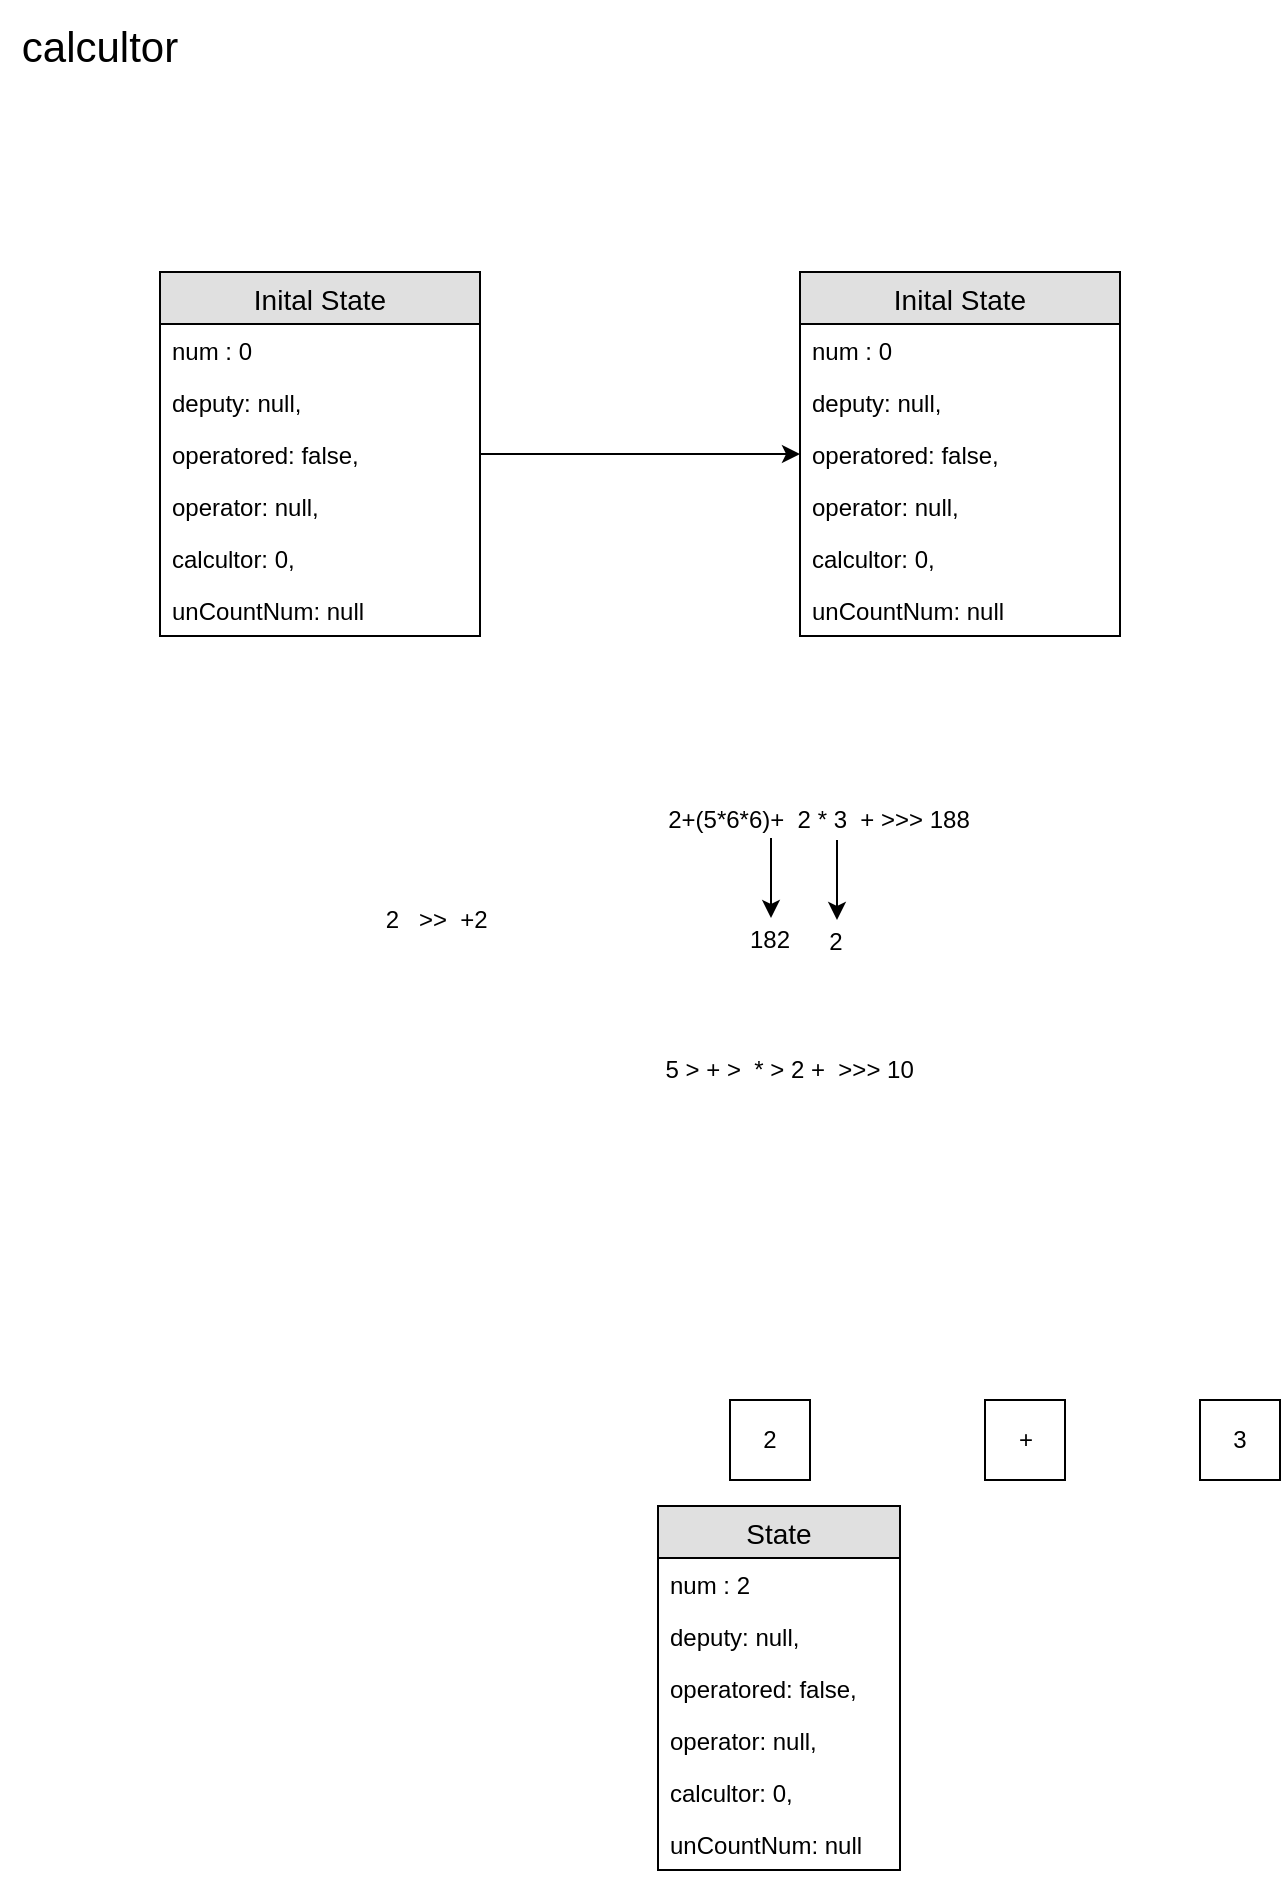 <mxfile version="11.3.0" type="device" pages="4"><diagram id="-puK3FT5OfMNFU1z2bXQ" name="第1頁"><mxGraphModel dx="652" dy="469" grid="1" gridSize="10" guides="1" tooltips="1" connect="1" arrows="1" fold="1" page="1" pageScale="1" pageWidth="827" pageHeight="1169" math="0" shadow="0"><root><mxCell id="0"/><mxCell id="1" parent="0"/><mxCell id="uVlY4YS-a0fRY1YlZlpE-41" value="" style="edgeStyle=orthogonalEdgeStyle;rounded=0;orthogonalLoop=1;jettySize=auto;html=1;" edge="1" parent="1" source="uVlY4YS-a0fRY1YlZlpE-2" target="uVlY4YS-a0fRY1YlZlpE-34"><mxGeometry relative="1" as="geometry"/></mxCell><mxCell id="uVlY4YS-a0fRY1YlZlpE-2" value="Inital State" style="swimlane;fontStyle=0;childLayout=stackLayout;horizontal=1;startSize=26;fillColor=#e0e0e0;horizontalStack=0;resizeParent=1;resizeParentMax=0;resizeLast=0;collapsible=1;marginBottom=0;swimlaneFillColor=#ffffff;align=center;fontSize=14;" vertex="1" parent="1"><mxGeometry x="150" y="186" width="160" height="182" as="geometry"><mxRectangle x="150" y="130" width="100" height="26" as="alternateBounds"/></mxGeometry></mxCell><mxCell id="uVlY4YS-a0fRY1YlZlpE-3" value="num : 0" style="text;strokeColor=none;fillColor=none;spacingLeft=4;spacingRight=4;overflow=hidden;rotatable=0;points=[[0,0.5],[1,0.5]];portConstraint=eastwest;fontSize=12;" vertex="1" parent="uVlY4YS-a0fRY1YlZlpE-2"><mxGeometry y="26" width="160" height="26" as="geometry"/></mxCell><mxCell id="uVlY4YS-a0fRY1YlZlpE-4" value="deputy: null," style="text;strokeColor=none;fillColor=none;spacingLeft=4;spacingRight=4;overflow=hidden;rotatable=0;points=[[0,0.5],[1,0.5]];portConstraint=eastwest;fontSize=12;" vertex="1" parent="uVlY4YS-a0fRY1YlZlpE-2"><mxGeometry y="52" width="160" height="26" as="geometry"/></mxCell><mxCell id="uVlY4YS-a0fRY1YlZlpE-26" value="operatored: false," style="text;strokeColor=none;fillColor=none;spacingLeft=4;spacingRight=4;overflow=hidden;rotatable=0;points=[[0,0.5],[1,0.5]];portConstraint=eastwest;fontSize=12;" vertex="1" parent="uVlY4YS-a0fRY1YlZlpE-2"><mxGeometry y="78" width="160" height="26" as="geometry"/></mxCell><mxCell id="uVlY4YS-a0fRY1YlZlpE-28" value="operator: null," style="text;strokeColor=none;fillColor=none;spacingLeft=4;spacingRight=4;overflow=hidden;rotatable=0;points=[[0,0.5],[1,0.5]];portConstraint=eastwest;fontSize=12;" vertex="1" parent="uVlY4YS-a0fRY1YlZlpE-2"><mxGeometry y="104" width="160" height="26" as="geometry"/></mxCell><mxCell id="uVlY4YS-a0fRY1YlZlpE-27" value="calcultor: 0," style="text;strokeColor=none;fillColor=none;spacingLeft=4;spacingRight=4;overflow=hidden;rotatable=0;points=[[0,0.5],[1,0.5]];portConstraint=eastwest;fontSize=12;" vertex="1" parent="uVlY4YS-a0fRY1YlZlpE-2"><mxGeometry y="130" width="160" height="26" as="geometry"/></mxCell><mxCell id="uVlY4YS-a0fRY1YlZlpE-5" value="unCountNum: null" style="text;strokeColor=none;fillColor=none;spacingLeft=4;spacingRight=4;overflow=hidden;rotatable=0;points=[[0,0.5],[1,0.5]];portConstraint=eastwest;fontSize=12;" vertex="1" parent="uVlY4YS-a0fRY1YlZlpE-2"><mxGeometry y="156" width="160" height="26" as="geometry"/></mxCell><mxCell id="uVlY4YS-a0fRY1YlZlpE-34" value="Inital State" style="swimlane;fontStyle=0;childLayout=stackLayout;horizontal=1;startSize=26;fillColor=#e0e0e0;horizontalStack=0;resizeParent=1;resizeParentMax=0;resizeLast=0;collapsible=1;marginBottom=0;swimlaneFillColor=#ffffff;align=center;fontSize=14;" vertex="1" parent="1"><mxGeometry x="470" y="186" width="160" height="182" as="geometry"><mxRectangle x="150" y="130" width="100" height="26" as="alternateBounds"/></mxGeometry></mxCell><mxCell id="uVlY4YS-a0fRY1YlZlpE-35" value="num : 0" style="text;strokeColor=none;fillColor=none;spacingLeft=4;spacingRight=4;overflow=hidden;rotatable=0;points=[[0,0.5],[1,0.5]];portConstraint=eastwest;fontSize=12;" vertex="1" parent="uVlY4YS-a0fRY1YlZlpE-34"><mxGeometry y="26" width="160" height="26" as="geometry"/></mxCell><mxCell id="uVlY4YS-a0fRY1YlZlpE-36" value="deputy: null," style="text;strokeColor=none;fillColor=none;spacingLeft=4;spacingRight=4;overflow=hidden;rotatable=0;points=[[0,0.5],[1,0.5]];portConstraint=eastwest;fontSize=12;" vertex="1" parent="uVlY4YS-a0fRY1YlZlpE-34"><mxGeometry y="52" width="160" height="26" as="geometry"/></mxCell><mxCell id="uVlY4YS-a0fRY1YlZlpE-37" value="operatored: false," style="text;strokeColor=none;fillColor=none;spacingLeft=4;spacingRight=4;overflow=hidden;rotatable=0;points=[[0,0.5],[1,0.5]];portConstraint=eastwest;fontSize=12;" vertex="1" parent="uVlY4YS-a0fRY1YlZlpE-34"><mxGeometry y="78" width="160" height="26" as="geometry"/></mxCell><mxCell id="uVlY4YS-a0fRY1YlZlpE-38" value="operator: null," style="text;strokeColor=none;fillColor=none;spacingLeft=4;spacingRight=4;overflow=hidden;rotatable=0;points=[[0,0.5],[1,0.5]];portConstraint=eastwest;fontSize=12;" vertex="1" parent="uVlY4YS-a0fRY1YlZlpE-34"><mxGeometry y="104" width="160" height="26" as="geometry"/></mxCell><mxCell id="uVlY4YS-a0fRY1YlZlpE-39" value="calcultor: 0," style="text;strokeColor=none;fillColor=none;spacingLeft=4;spacingRight=4;overflow=hidden;rotatable=0;points=[[0,0.5],[1,0.5]];portConstraint=eastwest;fontSize=12;" vertex="1" parent="uVlY4YS-a0fRY1YlZlpE-34"><mxGeometry y="130" width="160" height="26" as="geometry"/></mxCell><mxCell id="uVlY4YS-a0fRY1YlZlpE-40" value="unCountNum: null" style="text;strokeColor=none;fillColor=none;spacingLeft=4;spacingRight=4;overflow=hidden;rotatable=0;points=[[0,0.5],[1,0.5]];portConstraint=eastwest;fontSize=12;" vertex="1" parent="uVlY4YS-a0fRY1YlZlpE-34"><mxGeometry y="156" width="160" height="26" as="geometry"/></mxCell><mxCell id="uVlY4YS-a0fRY1YlZlpE-14" value="&lt;font style=&quot;font-size: 21px&quot;&gt;calcultor&lt;/font&gt;" style="text;html=1;strokeColor=none;fillColor=none;align=center;verticalAlign=middle;whiteSpace=wrap;rounded=0;" vertex="1" parent="1"><mxGeometry x="70" y="50" width="100" height="45" as="geometry"/></mxCell><mxCell id="uVlY4YS-a0fRY1YlZlpE-42" value="2+(5*6*6)+&amp;nbsp; 2 * 3&amp;nbsp; + &amp;gt;&amp;gt;&amp;gt; 188" style="text;html=1;strokeColor=none;fillColor=none;align=center;verticalAlign=middle;whiteSpace=wrap;rounded=0;" vertex="1" parent="1"><mxGeometry x="395.5" y="450" width="167" height="20" as="geometry"/></mxCell><mxCell id="uVlY4YS-a0fRY1YlZlpE-43" value="" style="endArrow=classic;html=1;" edge="1" parent="1"><mxGeometry width="50" height="50" relative="1" as="geometry"><mxPoint x="455.5" y="469" as="sourcePoint"/><mxPoint x="455.5" y="509" as="targetPoint"/></mxGeometry></mxCell><mxCell id="uVlY4YS-a0fRY1YlZlpE-44" value="182" style="text;html=1;strokeColor=none;fillColor=none;align=center;verticalAlign=middle;whiteSpace=wrap;rounded=0;" vertex="1" parent="1"><mxGeometry x="435" y="510" width="40" height="20" as="geometry"/></mxCell><mxCell id="uVlY4YS-a0fRY1YlZlpE-45" value="" style="endArrow=classic;html=1;" edge="1" parent="1"><mxGeometry width="50" height="50" relative="1" as="geometry"><mxPoint x="488.5" y="470" as="sourcePoint"/><mxPoint x="488.5" y="510" as="targetPoint"/></mxGeometry></mxCell><mxCell id="uVlY4YS-a0fRY1YlZlpE-46" value="2" style="text;html=1;strokeColor=none;fillColor=none;align=center;verticalAlign=middle;whiteSpace=wrap;rounded=0;" vertex="1" parent="1"><mxGeometry x="468" y="511" width="40" height="20" as="geometry"/></mxCell><mxCell id="uVlY4YS-a0fRY1YlZlpE-49" value="5 &amp;gt; + &amp;gt;&amp;nbsp; * &amp;gt; 2 +&amp;nbsp; &amp;gt;&amp;gt;&amp;gt; 10&amp;nbsp;" style="text;html=1;strokeColor=none;fillColor=none;align=center;verticalAlign=middle;whiteSpace=wrap;rounded=0;" vertex="1" parent="1"><mxGeometry x="383" y="574.5" width="167" height="20" as="geometry"/></mxCell><mxCell id="uVlY4YS-a0fRY1YlZlpE-50" value="2&amp;nbsp; &amp;nbsp;&amp;gt;&amp;gt;&amp;nbsp; +2&amp;nbsp;" style="text;html=1;strokeColor=none;fillColor=none;align=center;verticalAlign=middle;whiteSpace=wrap;rounded=0;" vertex="1" parent="1"><mxGeometry x="250" y="500" width="80" height="20" as="geometry"/></mxCell><mxCell id="uVlY4YS-a0fRY1YlZlpE-58" value="2" style="whiteSpace=wrap;html=1;aspect=fixed;" vertex="1" parent="1"><mxGeometry x="435" y="750" width="40" height="40" as="geometry"/></mxCell><mxCell id="uVlY4YS-a0fRY1YlZlpE-59" value="+" style="whiteSpace=wrap;html=1;aspect=fixed;" vertex="1" parent="1"><mxGeometry x="562.5" y="750" width="40" height="40" as="geometry"/></mxCell><mxCell id="uVlY4YS-a0fRY1YlZlpE-60" value="3" style="whiteSpace=wrap;html=1;aspect=fixed;" vertex="1" parent="1"><mxGeometry x="670" y="750" width="40" height="40" as="geometry"/></mxCell><mxCell id="uVlY4YS-a0fRY1YlZlpE-61" value="State" style="swimlane;fontStyle=0;childLayout=stackLayout;horizontal=1;startSize=26;fillColor=#e0e0e0;horizontalStack=0;resizeParent=1;resizeParentMax=0;resizeLast=0;collapsible=1;marginBottom=0;swimlaneFillColor=#ffffff;align=center;fontSize=14;" vertex="1" parent="1"><mxGeometry x="399" y="803" width="121" height="182" as="geometry"><mxRectangle x="150" y="130" width="100" height="26" as="alternateBounds"/></mxGeometry></mxCell><mxCell id="uVlY4YS-a0fRY1YlZlpE-62" value="num : 2" style="text;strokeColor=none;fillColor=none;spacingLeft=4;spacingRight=4;overflow=hidden;rotatable=0;points=[[0,0.5],[1,0.5]];portConstraint=eastwest;fontSize=12;" vertex="1" parent="uVlY4YS-a0fRY1YlZlpE-61"><mxGeometry y="26" width="121" height="26" as="geometry"/></mxCell><mxCell id="uVlY4YS-a0fRY1YlZlpE-63" value="deputy: null," style="text;strokeColor=none;fillColor=none;spacingLeft=4;spacingRight=4;overflow=hidden;rotatable=0;points=[[0,0.5],[1,0.5]];portConstraint=eastwest;fontSize=12;" vertex="1" parent="uVlY4YS-a0fRY1YlZlpE-61"><mxGeometry y="52" width="121" height="26" as="geometry"/></mxCell><mxCell id="uVlY4YS-a0fRY1YlZlpE-64" value="operatored: false," style="text;strokeColor=none;fillColor=none;spacingLeft=4;spacingRight=4;overflow=hidden;rotatable=0;points=[[0,0.5],[1,0.5]];portConstraint=eastwest;fontSize=12;" vertex="1" parent="uVlY4YS-a0fRY1YlZlpE-61"><mxGeometry y="78" width="121" height="26" as="geometry"/></mxCell><mxCell id="uVlY4YS-a0fRY1YlZlpE-65" value="operator: null," style="text;strokeColor=none;fillColor=none;spacingLeft=4;spacingRight=4;overflow=hidden;rotatable=0;points=[[0,0.5],[1,0.5]];portConstraint=eastwest;fontSize=12;" vertex="1" parent="uVlY4YS-a0fRY1YlZlpE-61"><mxGeometry y="104" width="121" height="26" as="geometry"/></mxCell><mxCell id="uVlY4YS-a0fRY1YlZlpE-66" value="calcultor: 0," style="text;strokeColor=none;fillColor=none;spacingLeft=4;spacingRight=4;overflow=hidden;rotatable=0;points=[[0,0.5],[1,0.5]];portConstraint=eastwest;fontSize=12;" vertex="1" parent="uVlY4YS-a0fRY1YlZlpE-61"><mxGeometry y="130" width="121" height="26" as="geometry"/></mxCell><mxCell id="uVlY4YS-a0fRY1YlZlpE-67" value="unCountNum: null" style="text;strokeColor=none;fillColor=none;spacingLeft=4;spacingRight=4;overflow=hidden;rotatable=0;points=[[0,0.5],[1,0.5]];portConstraint=eastwest;fontSize=12;" vertex="1" parent="uVlY4YS-a0fRY1YlZlpE-61"><mxGeometry y="156" width="121" height="26" as="geometry"/></mxCell></root></mxGraphModel></diagram><diagram id="tDt1GMhRnrKQJdXV-p38" name="第2頁"><mxGraphModel dx="378" dy="272" grid="1" gridSize="10" guides="1" tooltips="1" connect="1" arrows="1" fold="1" page="1" pageScale="1" pageWidth="827" pageHeight="1169" math="0" shadow="0"><root><mxCell id="EqhxBZadM6yGe21dIZrp-0"/><mxCell id="EqhxBZadM6yGe21dIZrp-1" parent="EqhxBZadM6yGe21dIZrp-0"/><mxCell id="EqhxBZadM6yGe21dIZrp-26" value="+" style="whiteSpace=wrap;html=1;aspect=fixed;" vertex="1" parent="EqhxBZadM6yGe21dIZrp-1"><mxGeometry x="523" y="92.5" width="40" height="40" as="geometry"/></mxCell><mxCell id="EqhxBZadM6yGe21dIZrp-27" value="State" style="swimlane;fontStyle=0;childLayout=stackLayout;horizontal=1;startSize=26;fillColor=#e0e0e0;horizontalStack=0;resizeParent=1;resizeParentMax=0;resizeLast=0;collapsible=1;marginBottom=0;swimlaneFillColor=#ffffff;align=center;fontSize=14;" vertex="1" parent="EqhxBZadM6yGe21dIZrp-1"><mxGeometry x="482.286" y="145.5" width="121" height="182" as="geometry"><mxRectangle x="150" y="130" width="100" height="26" as="alternateBounds"/></mxGeometry></mxCell><mxCell id="EqhxBZadM6yGe21dIZrp-28" value="num : 5" style="text;strokeColor=none;fillColor=none;spacingLeft=4;spacingRight=4;overflow=hidden;rotatable=0;points=[[0,0.5],[1,0.5]];portConstraint=eastwest;fontSize=12;" vertex="1" parent="EqhxBZadM6yGe21dIZrp-27"><mxGeometry y="26" width="121" height="26" as="geometry"/></mxCell><mxCell id="EqhxBZadM6yGe21dIZrp-29" value="deputy: 2+3+," style="text;strokeColor=none;fillColor=none;spacingLeft=4;spacingRight=4;overflow=hidden;rotatable=0;points=[[0,0.5],[1,0.5]];portConstraint=eastwest;fontSize=12;" vertex="1" parent="EqhxBZadM6yGe21dIZrp-27"><mxGeometry y="52" width="121" height="26" as="geometry"/></mxCell><mxCell id="EqhxBZadM6yGe21dIZrp-30" value="operatored: true," style="text;strokeColor=none;fillColor=none;spacingLeft=4;spacingRight=4;overflow=hidden;rotatable=0;points=[[0,0.5],[1,0.5]];portConstraint=eastwest;fontSize=12;" vertex="1" parent="EqhxBZadM6yGe21dIZrp-27"><mxGeometry y="78" width="121" height="26" as="geometry"/></mxCell><mxCell id="EqhxBZadM6yGe21dIZrp-31" value="operator: '+'," style="text;strokeColor=none;fillColor=none;spacingLeft=4;spacingRight=4;overflow=hidden;rotatable=0;points=[[0,0.5],[1,0.5]];portConstraint=eastwest;fontSize=12;" vertex="1" parent="EqhxBZadM6yGe21dIZrp-27"><mxGeometry y="104" width="121" height="26" as="geometry"/></mxCell><mxCell id="EqhxBZadM6yGe21dIZrp-32" value="calcultor: 3," style="text;strokeColor=none;fillColor=none;spacingLeft=4;spacingRight=4;overflow=hidden;rotatable=0;points=[[0,0.5],[1,0.5]];portConstraint=eastwest;fontSize=12;" vertex="1" parent="EqhxBZadM6yGe21dIZrp-27"><mxGeometry y="130" width="121" height="26" as="geometry"/></mxCell><mxCell id="EqhxBZadM6yGe21dIZrp-33" value="unCountNum: null" style="text;strokeColor=none;fillColor=none;spacingLeft=4;spacingRight=4;overflow=hidden;rotatable=0;points=[[0,0.5],[1,0.5]];portConstraint=eastwest;fontSize=12;" vertex="1" parent="EqhxBZadM6yGe21dIZrp-27"><mxGeometry y="156" width="121" height="26" as="geometry"/></mxCell><mxCell id="EqhxBZadM6yGe21dIZrp-34" value="" style="group" vertex="1" connectable="0" parent="EqhxBZadM6yGe21dIZrp-1"><mxGeometry x="60" y="92.5" width="121" height="235" as="geometry"/></mxCell><mxCell id="EqhxBZadM6yGe21dIZrp-2" value="2" style="whiteSpace=wrap;html=1;aspect=fixed;" vertex="1" parent="EqhxBZadM6yGe21dIZrp-34"><mxGeometry x="36" width="40" height="40" as="geometry"/></mxCell><mxCell id="EqhxBZadM6yGe21dIZrp-5" value="State" style="swimlane;fontStyle=0;childLayout=stackLayout;horizontal=1;startSize=26;fillColor=#e0e0e0;horizontalStack=0;resizeParent=1;resizeParentMax=0;resizeLast=0;collapsible=1;marginBottom=0;swimlaneFillColor=#ffffff;align=center;fontSize=14;" vertex="1" parent="EqhxBZadM6yGe21dIZrp-34"><mxGeometry y="53" width="121" height="182" as="geometry"><mxRectangle x="150" y="130" width="100" height="26" as="alternateBounds"/></mxGeometry></mxCell><mxCell id="EqhxBZadM6yGe21dIZrp-6" value="num : 2" style="text;strokeColor=none;fillColor=none;spacingLeft=4;spacingRight=4;overflow=hidden;rotatable=0;points=[[0,0.5],[1,0.5]];portConstraint=eastwest;fontSize=12;" vertex="1" parent="EqhxBZadM6yGe21dIZrp-5"><mxGeometry y="26" width="121" height="26" as="geometry"/></mxCell><mxCell id="EqhxBZadM6yGe21dIZrp-7" value="deputy: null," style="text;strokeColor=none;fillColor=none;spacingLeft=4;spacingRight=4;overflow=hidden;rotatable=0;points=[[0,0.5],[1,0.5]];portConstraint=eastwest;fontSize=12;" vertex="1" parent="EqhxBZadM6yGe21dIZrp-5"><mxGeometry y="52" width="121" height="26" as="geometry"/></mxCell><mxCell id="EqhxBZadM6yGe21dIZrp-8" value="operatored: false," style="text;strokeColor=none;fillColor=none;spacingLeft=4;spacingRight=4;overflow=hidden;rotatable=0;points=[[0,0.5],[1,0.5]];portConstraint=eastwest;fontSize=12;" vertex="1" parent="EqhxBZadM6yGe21dIZrp-5"><mxGeometry y="78" width="121" height="26" as="geometry"/></mxCell><mxCell id="EqhxBZadM6yGe21dIZrp-9" value="operator: null," style="text;strokeColor=none;fillColor=none;spacingLeft=4;spacingRight=4;overflow=hidden;rotatable=0;points=[[0,0.5],[1,0.5]];portConstraint=eastwest;fontSize=12;" vertex="1" parent="EqhxBZadM6yGe21dIZrp-5"><mxGeometry y="104" width="121" height="26" as="geometry"/></mxCell><mxCell id="EqhxBZadM6yGe21dIZrp-10" value="calcultor: 0," style="text;strokeColor=none;fillColor=none;spacingLeft=4;spacingRight=4;overflow=hidden;rotatable=0;points=[[0,0.5],[1,0.5]];portConstraint=eastwest;fontSize=12;" vertex="1" parent="EqhxBZadM6yGe21dIZrp-5"><mxGeometry y="130" width="121" height="26" as="geometry"/></mxCell><mxCell id="EqhxBZadM6yGe21dIZrp-11" value="unCountNum: null" style="text;strokeColor=none;fillColor=none;spacingLeft=4;spacingRight=4;overflow=hidden;rotatable=0;points=[[0,0.5],[1,0.5]];portConstraint=eastwest;fontSize=12;" vertex="1" parent="EqhxBZadM6yGe21dIZrp-5"><mxGeometry y="156" width="121" height="26" as="geometry"/></mxCell><mxCell id="EqhxBZadM6yGe21dIZrp-35" value="" style="group" vertex="1" connectable="0" parent="EqhxBZadM6yGe21dIZrp-1"><mxGeometry x="60" y="438.571" width="121" height="235" as="geometry"/></mxCell><mxCell id="EqhxBZadM6yGe21dIZrp-36" value="2" style="whiteSpace=wrap;html=1;aspect=fixed;" vertex="1" parent="EqhxBZadM6yGe21dIZrp-35"><mxGeometry x="36" width="40" height="40" as="geometry"/></mxCell><mxCell id="EqhxBZadM6yGe21dIZrp-37" value="State" style="swimlane;fontStyle=0;childLayout=stackLayout;horizontal=1;startSize=26;fillColor=#e0e0e0;horizontalStack=0;resizeParent=1;resizeParentMax=0;resizeLast=0;collapsible=1;marginBottom=0;swimlaneFillColor=#ffffff;align=center;fontSize=14;" vertex="1" parent="EqhxBZadM6yGe21dIZrp-35"><mxGeometry y="53" width="121" height="182" as="geometry"><mxRectangle x="150" y="130" width="100" height="26" as="alternateBounds"/></mxGeometry></mxCell><mxCell id="EqhxBZadM6yGe21dIZrp-38" value="num : 2" style="text;strokeColor=none;fillColor=none;spacingLeft=4;spacingRight=4;overflow=hidden;rotatable=0;points=[[0,0.5],[1,0.5]];portConstraint=eastwest;fontSize=12;" vertex="1" parent="EqhxBZadM6yGe21dIZrp-37"><mxGeometry y="26" width="121" height="26" as="geometry"/></mxCell><mxCell id="EqhxBZadM6yGe21dIZrp-39" value="deputy: null," style="text;strokeColor=none;fillColor=none;spacingLeft=4;spacingRight=4;overflow=hidden;rotatable=0;points=[[0,0.5],[1,0.5]];portConstraint=eastwest;fontSize=12;" vertex="1" parent="EqhxBZadM6yGe21dIZrp-37"><mxGeometry y="52" width="121" height="26" as="geometry"/></mxCell><mxCell id="EqhxBZadM6yGe21dIZrp-40" value="operatored: false," style="text;strokeColor=none;fillColor=none;spacingLeft=4;spacingRight=4;overflow=hidden;rotatable=0;points=[[0,0.5],[1,0.5]];portConstraint=eastwest;fontSize=12;" vertex="1" parent="EqhxBZadM6yGe21dIZrp-37"><mxGeometry y="78" width="121" height="26" as="geometry"/></mxCell><mxCell id="EqhxBZadM6yGe21dIZrp-41" value="operator: null," style="text;strokeColor=none;fillColor=none;spacingLeft=4;spacingRight=4;overflow=hidden;rotatable=0;points=[[0,0.5],[1,0.5]];portConstraint=eastwest;fontSize=12;" vertex="1" parent="EqhxBZadM6yGe21dIZrp-37"><mxGeometry y="104" width="121" height="26" as="geometry"/></mxCell><mxCell id="EqhxBZadM6yGe21dIZrp-42" value="calcultor: 0," style="text;strokeColor=none;fillColor=none;spacingLeft=4;spacingRight=4;overflow=hidden;rotatable=0;points=[[0,0.5],[1,0.5]];portConstraint=eastwest;fontSize=12;" vertex="1" parent="EqhxBZadM6yGe21dIZrp-37"><mxGeometry y="130" width="121" height="26" as="geometry"/></mxCell><mxCell id="EqhxBZadM6yGe21dIZrp-43" value="unCountNum: null" style="text;strokeColor=none;fillColor=none;spacingLeft=4;spacingRight=4;overflow=hidden;rotatable=0;points=[[0,0.5],[1,0.5]];portConstraint=eastwest;fontSize=12;" vertex="1" parent="EqhxBZadM6yGe21dIZrp-37"><mxGeometry y="156" width="121" height="26" as="geometry"/></mxCell><mxCell id="EqhxBZadM6yGe21dIZrp-44" value="Plus case 1 :&amp;nbsp;" style="text;strokeColor=none;fillColor=none;html=1;fontSize=24;fontStyle=1;verticalAlign=middle;align=center;" vertex="1" parent="EqhxBZadM6yGe21dIZrp-1"><mxGeometry x="21" y="40" width="179" height="40" as="geometry"/></mxCell><mxCell id="EqhxBZadM6yGe21dIZrp-45" value="Plus change to multipilcation&amp;nbsp;:&amp;nbsp;" style="text;strokeColor=none;fillColor=none;html=1;fontSize=24;fontStyle=1;verticalAlign=middle;align=center;" vertex="1" parent="EqhxBZadM6yGe21dIZrp-1"><mxGeometry x="21" y="370" width="369" height="40" as="geometry"/></mxCell><mxCell id="EqhxBZadM6yGe21dIZrp-56" value="" style="group" vertex="1" connectable="0" parent="EqhxBZadM6yGe21dIZrp-1"><mxGeometry x="200" y="92.5" width="121" height="235" as="geometry"/></mxCell><mxCell id="EqhxBZadM6yGe21dIZrp-3" value="+" style="whiteSpace=wrap;html=1;aspect=fixed;" vertex="1" parent="EqhxBZadM6yGe21dIZrp-56"><mxGeometry x="34" width="40" height="40" as="geometry"/></mxCell><mxCell id="EqhxBZadM6yGe21dIZrp-12" value="State" style="swimlane;fontStyle=0;childLayout=stackLayout;horizontal=1;startSize=26;fillColor=#e0e0e0;horizontalStack=0;resizeParent=1;resizeParentMax=0;resizeLast=0;collapsible=1;marginBottom=0;swimlaneFillColor=#ffffff;align=center;fontSize=14;" vertex="1" parent="EqhxBZadM6yGe21dIZrp-56"><mxGeometry y="53" width="121" height="182" as="geometry"><mxRectangle x="150" y="130" width="100" height="26" as="alternateBounds"/></mxGeometry></mxCell><mxCell id="EqhxBZadM6yGe21dIZrp-13" value="num : 2" style="text;strokeColor=none;fillColor=none;spacingLeft=4;spacingRight=4;overflow=hidden;rotatable=0;points=[[0,0.5],[1,0.5]];portConstraint=eastwest;fontSize=12;" vertex="1" parent="EqhxBZadM6yGe21dIZrp-12"><mxGeometry y="26" width="121" height="26" as="geometry"/></mxCell><mxCell id="EqhxBZadM6yGe21dIZrp-14" value="deputy: 2+," style="text;strokeColor=none;fillColor=none;spacingLeft=4;spacingRight=4;overflow=hidden;rotatable=0;points=[[0,0.5],[1,0.5]];portConstraint=eastwest;fontSize=12;" vertex="1" parent="EqhxBZadM6yGe21dIZrp-12"><mxGeometry y="52" width="121" height="26" as="geometry"/></mxCell><mxCell id="EqhxBZadM6yGe21dIZrp-15" value="operatored: true," style="text;strokeColor=none;fillColor=none;spacingLeft=4;spacingRight=4;overflow=hidden;rotatable=0;points=[[0,0.5],[1,0.5]];portConstraint=eastwest;fontSize=12;" vertex="1" parent="EqhxBZadM6yGe21dIZrp-12"><mxGeometry y="78" width="121" height="26" as="geometry"/></mxCell><mxCell id="EqhxBZadM6yGe21dIZrp-16" value="operator: '+'," style="text;strokeColor=none;fillColor=none;spacingLeft=4;spacingRight=4;overflow=hidden;rotatable=0;points=[[0,0.5],[1,0.5]];portConstraint=eastwest;fontSize=12;" vertex="1" parent="EqhxBZadM6yGe21dIZrp-12"><mxGeometry y="104" width="121" height="26" as="geometry"/></mxCell><mxCell id="EqhxBZadM6yGe21dIZrp-17" value="calcultor: 2," style="text;strokeColor=none;fillColor=none;spacingLeft=4;spacingRight=4;overflow=hidden;rotatable=0;points=[[0,0.5],[1,0.5]];portConstraint=eastwest;fontSize=12;" vertex="1" parent="EqhxBZadM6yGe21dIZrp-12"><mxGeometry y="130" width="121" height="26" as="geometry"/></mxCell><mxCell id="EqhxBZadM6yGe21dIZrp-18" value="unCountNum: null" style="text;strokeColor=none;fillColor=none;spacingLeft=4;spacingRight=4;overflow=hidden;rotatable=0;points=[[0,0.5],[1,0.5]];portConstraint=eastwest;fontSize=12;" vertex="1" parent="EqhxBZadM6yGe21dIZrp-12"><mxGeometry y="156" width="121" height="26" as="geometry"/></mxCell><mxCell id="EqhxBZadM6yGe21dIZrp-57" value="" style="group" vertex="1" connectable="0" parent="EqhxBZadM6yGe21dIZrp-1"><mxGeometry x="217" y="439" width="121" height="235" as="geometry"/></mxCell><mxCell id="EqhxBZadM6yGe21dIZrp-58" value="+" style="whiteSpace=wrap;html=1;aspect=fixed;" vertex="1" parent="EqhxBZadM6yGe21dIZrp-57"><mxGeometry x="34" width="40" height="40" as="geometry"/></mxCell><mxCell id="EqhxBZadM6yGe21dIZrp-59" value="State" style="swimlane;fontStyle=0;childLayout=stackLayout;horizontal=1;startSize=26;fillColor=#e0e0e0;horizontalStack=0;resizeParent=1;resizeParentMax=0;resizeLast=0;collapsible=1;marginBottom=0;swimlaneFillColor=#ffffff;align=center;fontSize=14;" vertex="1" parent="EqhxBZadM6yGe21dIZrp-57"><mxGeometry y="53" width="121" height="182" as="geometry"><mxRectangle x="150" y="130" width="100" height="26" as="alternateBounds"/></mxGeometry></mxCell><mxCell id="EqhxBZadM6yGe21dIZrp-60" value="num : 2" style="text;strokeColor=none;fillColor=none;spacingLeft=4;spacingRight=4;overflow=hidden;rotatable=0;points=[[0,0.5],[1,0.5]];portConstraint=eastwest;fontSize=12;" vertex="1" parent="EqhxBZadM6yGe21dIZrp-59"><mxGeometry y="26" width="121" height="26" as="geometry"/></mxCell><mxCell id="EqhxBZadM6yGe21dIZrp-61" value="deputy: 2+ ," style="text;strokeColor=none;fillColor=none;spacingLeft=4;spacingRight=4;overflow=hidden;rotatable=0;points=[[0,0.5],[1,0.5]];portConstraint=eastwest;fontSize=12;" vertex="1" parent="EqhxBZadM6yGe21dIZrp-59"><mxGeometry y="52" width="121" height="26" as="geometry"/></mxCell><mxCell id="EqhxBZadM6yGe21dIZrp-62" value="operatored: true," style="text;strokeColor=none;fillColor=none;spacingLeft=4;spacingRight=4;overflow=hidden;rotatable=0;points=[[0,0.5],[1,0.5]];portConstraint=eastwest;fontSize=12;" vertex="1" parent="EqhxBZadM6yGe21dIZrp-59"><mxGeometry y="78" width="121" height="26" as="geometry"/></mxCell><mxCell id="EqhxBZadM6yGe21dIZrp-63" value="operator: '+'," style="text;strokeColor=none;fillColor=none;spacingLeft=4;spacingRight=4;overflow=hidden;rotatable=0;points=[[0,0.5],[1,0.5]];portConstraint=eastwest;fontSize=12;" vertex="1" parent="EqhxBZadM6yGe21dIZrp-59"><mxGeometry y="104" width="121" height="26" as="geometry"/></mxCell><mxCell id="EqhxBZadM6yGe21dIZrp-64" value="calcultor: 2," style="text;strokeColor=none;fillColor=none;spacingLeft=4;spacingRight=4;overflow=hidden;rotatable=0;points=[[0,0.5],[1,0.5]];portConstraint=eastwest;fontSize=12;" vertex="1" parent="EqhxBZadM6yGe21dIZrp-59"><mxGeometry y="130" width="121" height="26" as="geometry"/></mxCell><mxCell id="EqhxBZadM6yGe21dIZrp-65" value="unCountNum: null" style="text;strokeColor=none;fillColor=none;spacingLeft=4;spacingRight=4;overflow=hidden;rotatable=0;points=[[0,0.5],[1,0.5]];portConstraint=eastwest;fontSize=12;" vertex="1" parent="EqhxBZadM6yGe21dIZrp-59"><mxGeometry y="156" width="121" height="26" as="geometry"/></mxCell><mxCell id="EqhxBZadM6yGe21dIZrp-66" value="" style="group" vertex="1" connectable="0" parent="EqhxBZadM6yGe21dIZrp-1"><mxGeometry x="370" y="438.5" width="121" height="235" as="geometry"/></mxCell><mxCell id="EqhxBZadM6yGe21dIZrp-67" value="x" style="whiteSpace=wrap;html=1;aspect=fixed;" vertex="1" parent="EqhxBZadM6yGe21dIZrp-66"><mxGeometry x="34" width="40" height="40" as="geometry"/></mxCell><mxCell id="EqhxBZadM6yGe21dIZrp-68" value="State" style="swimlane;fontStyle=0;childLayout=stackLayout;horizontal=1;startSize=26;fillColor=#e0e0e0;horizontalStack=0;resizeParent=1;resizeParentMax=0;resizeLast=0;collapsible=1;marginBottom=0;swimlaneFillColor=#ffffff;align=center;fontSize=14;" vertex="1" parent="EqhxBZadM6yGe21dIZrp-66"><mxGeometry y="53" width="121" height="182" as="geometry"><mxRectangle x="150" y="130" width="100" height="26" as="alternateBounds"/></mxGeometry></mxCell><mxCell id="EqhxBZadM6yGe21dIZrp-69" value="num : 2" style="text;strokeColor=none;fillColor=none;spacingLeft=4;spacingRight=4;overflow=hidden;rotatable=0;points=[[0,0.5],[1,0.5]];portConstraint=eastwest;fontSize=12;" vertex="1" parent="EqhxBZadM6yGe21dIZrp-68"><mxGeometry y="26" width="121" height="26" as="geometry"/></mxCell><mxCell id="EqhxBZadM6yGe21dIZrp-70" value="deputy: 2x," style="text;strokeColor=none;fillColor=none;spacingLeft=4;spacingRight=4;overflow=hidden;rotatable=0;points=[[0,0.5],[1,0.5]];portConstraint=eastwest;fontSize=12;" vertex="1" parent="EqhxBZadM6yGe21dIZrp-68"><mxGeometry y="52" width="121" height="26" as="geometry"/></mxCell><mxCell id="EqhxBZadM6yGe21dIZrp-71" value="operatored: true," style="text;strokeColor=none;fillColor=none;spacingLeft=4;spacingRight=4;overflow=hidden;rotatable=0;points=[[0,0.5],[1,0.5]];portConstraint=eastwest;fontSize=12;" vertex="1" parent="EqhxBZadM6yGe21dIZrp-68"><mxGeometry y="78" width="121" height="26" as="geometry"/></mxCell><mxCell id="EqhxBZadM6yGe21dIZrp-72" value="operator: 'x'," style="text;strokeColor=none;fillColor=none;spacingLeft=4;spacingRight=4;overflow=hidden;rotatable=0;points=[[0,0.5],[1,0.5]];portConstraint=eastwest;fontSize=12;" vertex="1" parent="EqhxBZadM6yGe21dIZrp-68"><mxGeometry y="104" width="121" height="26" as="geometry"/></mxCell><mxCell id="EqhxBZadM6yGe21dIZrp-73" value="calcultor: 2," style="text;strokeColor=none;fillColor=none;spacingLeft=4;spacingRight=4;overflow=hidden;rotatable=0;points=[[0,0.5],[1,0.5]];portConstraint=eastwest;fontSize=12;" vertex="1" parent="EqhxBZadM6yGe21dIZrp-68"><mxGeometry y="130" width="121" height="26" as="geometry"/></mxCell><mxCell id="EqhxBZadM6yGe21dIZrp-74" value="unCountNum: null" style="text;strokeColor=none;fillColor=none;spacingLeft=4;spacingRight=4;overflow=hidden;rotatable=0;points=[[0,0.5],[1,0.5]];portConstraint=eastwest;fontSize=12;" vertex="1" parent="EqhxBZadM6yGe21dIZrp-68"><mxGeometry y="156" width="121" height="26" as="geometry"/></mxCell><mxCell id="EqhxBZadM6yGe21dIZrp-83" value="" style="group" vertex="1" connectable="0" parent="EqhxBZadM6yGe21dIZrp-1"><mxGeometry x="340" y="92.5" width="121" height="235" as="geometry"/></mxCell><mxCell id="EqhxBZadM6yGe21dIZrp-4" value="3" style="whiteSpace=wrap;html=1;aspect=fixed;" vertex="1" parent="EqhxBZadM6yGe21dIZrp-83"><mxGeometry x="31.5" width="40" height="40" as="geometry"/></mxCell><mxCell id="EqhxBZadM6yGe21dIZrp-19" value="State" style="swimlane;fontStyle=0;childLayout=stackLayout;horizontal=1;startSize=26;fillColor=#e0e0e0;horizontalStack=0;resizeParent=1;resizeParentMax=0;resizeLast=0;collapsible=1;marginBottom=0;swimlaneFillColor=#ffffff;align=center;fontSize=14;" vertex="1" parent="EqhxBZadM6yGe21dIZrp-83"><mxGeometry y="53" width="121" height="182" as="geometry"><mxRectangle x="150" y="130" width="100" height="26" as="alternateBounds"/></mxGeometry></mxCell><mxCell id="EqhxBZadM6yGe21dIZrp-20" value="num : 3" style="text;strokeColor=none;fillColor=none;spacingLeft=4;spacingRight=4;overflow=hidden;rotatable=0;points=[[0,0.5],[1,0.5]];portConstraint=eastwest;fontSize=12;" vertex="1" parent="EqhxBZadM6yGe21dIZrp-19"><mxGeometry y="26" width="121" height="26" as="geometry"/></mxCell><mxCell id="EqhxBZadM6yGe21dIZrp-21" value="deputy: 2+," style="text;strokeColor=none;fillColor=none;spacingLeft=4;spacingRight=4;overflow=hidden;rotatable=0;points=[[0,0.5],[1,0.5]];portConstraint=eastwest;fontSize=12;" vertex="1" parent="EqhxBZadM6yGe21dIZrp-19"><mxGeometry y="52" width="121" height="26" as="geometry"/></mxCell><mxCell id="EqhxBZadM6yGe21dIZrp-22" value="operatored: true," style="text;strokeColor=none;fillColor=none;spacingLeft=4;spacingRight=4;overflow=hidden;rotatable=0;points=[[0,0.5],[1,0.5]];portConstraint=eastwest;fontSize=12;" vertex="1" parent="EqhxBZadM6yGe21dIZrp-19"><mxGeometry y="78" width="121" height="26" as="geometry"/></mxCell><mxCell id="EqhxBZadM6yGe21dIZrp-23" value="operator: '+'," style="text;strokeColor=none;fillColor=none;spacingLeft=4;spacingRight=4;overflow=hidden;rotatable=0;points=[[0,0.5],[1,0.5]];portConstraint=eastwest;fontSize=12;" vertex="1" parent="EqhxBZadM6yGe21dIZrp-19"><mxGeometry y="104" width="121" height="26" as="geometry"/></mxCell><mxCell id="EqhxBZadM6yGe21dIZrp-24" value="calcultor: 2," style="text;strokeColor=none;fillColor=none;spacingLeft=4;spacingRight=4;overflow=hidden;rotatable=0;points=[[0,0.5],[1,0.5]];portConstraint=eastwest;fontSize=12;" vertex="1" parent="EqhxBZadM6yGe21dIZrp-19"><mxGeometry y="130" width="121" height="26" as="geometry"/></mxCell><mxCell id="EqhxBZadM6yGe21dIZrp-25" value="unCountNum: null" style="text;strokeColor=none;fillColor=none;spacingLeft=4;spacingRight=4;overflow=hidden;rotatable=0;points=[[0,0.5],[1,0.5]];portConstraint=eastwest;fontSize=12;" vertex="1" parent="EqhxBZadM6yGe21dIZrp-19"><mxGeometry y="156" width="121" height="26" as="geometry"/></mxCell><mxCell id="EqhxBZadM6yGe21dIZrp-93" value="" style="group" vertex="1" connectable="0" parent="EqhxBZadM6yGe21dIZrp-1"><mxGeometry x="514" y="438.5" width="121" height="235" as="geometry"/></mxCell><mxCell id="EqhxBZadM6yGe21dIZrp-85" value="3" style="whiteSpace=wrap;html=1;aspect=fixed;" vertex="1" parent="EqhxBZadM6yGe21dIZrp-93"><mxGeometry x="40.5" width="40" height="40" as="geometry"/></mxCell><mxCell id="EqhxBZadM6yGe21dIZrp-86" value="State" style="swimlane;fontStyle=0;childLayout=stackLayout;horizontal=1;startSize=26;fillColor=#e0e0e0;horizontalStack=0;resizeParent=1;resizeParentMax=0;resizeLast=0;collapsible=1;marginBottom=0;swimlaneFillColor=#ffffff;align=center;fontSize=14;" vertex="1" parent="EqhxBZadM6yGe21dIZrp-93"><mxGeometry y="53" width="121" height="182" as="geometry"><mxRectangle x="150" y="130" width="100" height="26" as="alternateBounds"/></mxGeometry></mxCell><mxCell id="EqhxBZadM6yGe21dIZrp-87" value="num : 3" style="text;strokeColor=none;fillColor=none;spacingLeft=4;spacingRight=4;overflow=hidden;rotatable=0;points=[[0,0.5],[1,0.5]];portConstraint=eastwest;fontSize=12;" vertex="1" parent="EqhxBZadM6yGe21dIZrp-86"><mxGeometry y="26" width="121" height="26" as="geometry"/></mxCell><mxCell id="EqhxBZadM6yGe21dIZrp-88" value="deputy: 2x," style="text;strokeColor=none;fillColor=none;spacingLeft=4;spacingRight=4;overflow=hidden;rotatable=0;points=[[0,0.5],[1,0.5]];portConstraint=eastwest;fontSize=12;" vertex="1" parent="EqhxBZadM6yGe21dIZrp-86"><mxGeometry y="52" width="121" height="26" as="geometry"/></mxCell><mxCell id="EqhxBZadM6yGe21dIZrp-89" value="operatored: true," style="text;strokeColor=none;fillColor=none;spacingLeft=4;spacingRight=4;overflow=hidden;rotatable=0;points=[[0,0.5],[1,0.5]];portConstraint=eastwest;fontSize=12;" vertex="1" parent="EqhxBZadM6yGe21dIZrp-86"><mxGeometry y="78" width="121" height="26" as="geometry"/></mxCell><mxCell id="EqhxBZadM6yGe21dIZrp-90" value="operator: 'x'," style="text;strokeColor=none;fillColor=none;spacingLeft=4;spacingRight=4;overflow=hidden;rotatable=0;points=[[0,0.5],[1,0.5]];portConstraint=eastwest;fontSize=12;" vertex="1" parent="EqhxBZadM6yGe21dIZrp-86"><mxGeometry y="104" width="121" height="26" as="geometry"/></mxCell><mxCell id="EqhxBZadM6yGe21dIZrp-91" value="calcultor: 2," style="text;strokeColor=none;fillColor=none;spacingLeft=4;spacingRight=4;overflow=hidden;rotatable=0;points=[[0,0.5],[1,0.5]];portConstraint=eastwest;fontSize=12;" vertex="1" parent="EqhxBZadM6yGe21dIZrp-86"><mxGeometry y="130" width="121" height="26" as="geometry"/></mxCell><mxCell id="EqhxBZadM6yGe21dIZrp-92" value="unCountNum: null" style="text;strokeColor=none;fillColor=none;spacingLeft=4;spacingRight=4;overflow=hidden;rotatable=0;points=[[0,0.5],[1,0.5]];portConstraint=eastwest;fontSize=12;" vertex="1" parent="EqhxBZadM6yGe21dIZrp-86"><mxGeometry y="156" width="121" height="26" as="geometry"/></mxCell><mxCell id="EqhxBZadM6yGe21dIZrp-101" value="" style="group" vertex="1" connectable="0" parent="EqhxBZadM6yGe21dIZrp-1"><mxGeometry x="670" y="439.5" width="121" height="235" as="geometry"/></mxCell><mxCell id="EqhxBZadM6yGe21dIZrp-102" value="+" style="whiteSpace=wrap;html=1;aspect=fixed;" vertex="1" parent="EqhxBZadM6yGe21dIZrp-101"><mxGeometry x="40.5" width="40" height="40" as="geometry"/></mxCell><mxCell id="EqhxBZadM6yGe21dIZrp-103" value="State" style="swimlane;fontStyle=0;childLayout=stackLayout;horizontal=1;startSize=26;fillColor=#e0e0e0;horizontalStack=0;resizeParent=1;resizeParentMax=0;resizeLast=0;collapsible=1;marginBottom=0;swimlaneFillColor=#ffffff;align=center;fontSize=14;" vertex="1" parent="EqhxBZadM6yGe21dIZrp-101"><mxGeometry y="53" width="121" height="182" as="geometry"><mxRectangle x="150" y="130" width="100" height="26" as="alternateBounds"/></mxGeometry></mxCell><mxCell id="EqhxBZadM6yGe21dIZrp-104" value="num : 6  (num , op , cal)" style="text;strokeColor=none;fillColor=none;spacingLeft=4;spacingRight=4;overflow=hidden;rotatable=0;points=[[0,0.5],[1,0.5]];portConstraint=eastwest;fontSize=12;" vertex="1" parent="EqhxBZadM6yGe21dIZrp-103"><mxGeometry y="26" width="121" height="26" as="geometry"/></mxCell><mxCell id="EqhxBZadM6yGe21dIZrp-105" value="deputy: 2x3+," style="text;strokeColor=none;fillColor=none;spacingLeft=4;spacingRight=4;overflow=hidden;rotatable=0;points=[[0,0.5],[1,0.5]];portConstraint=eastwest;fontSize=12;" vertex="1" parent="EqhxBZadM6yGe21dIZrp-103"><mxGeometry y="52" width="121" height="26" as="geometry"/></mxCell><mxCell id="EqhxBZadM6yGe21dIZrp-106" value="operatored: true," style="text;strokeColor=none;fillColor=none;spacingLeft=4;spacingRight=4;overflow=hidden;rotatable=0;points=[[0,0.5],[1,0.5]];portConstraint=eastwest;fontSize=12;" vertex="1" parent="EqhxBZadM6yGe21dIZrp-103"><mxGeometry y="78" width="121" height="26" as="geometry"/></mxCell><mxCell id="EqhxBZadM6yGe21dIZrp-107" value="operator: '+'," style="text;strokeColor=none;fillColor=none;spacingLeft=4;spacingRight=4;overflow=hidden;rotatable=0;points=[[0,0.5],[1,0.5]];portConstraint=eastwest;fontSize=12;" vertex="1" parent="EqhxBZadM6yGe21dIZrp-103"><mxGeometry y="104" width="121" height="26" as="geometry"/></mxCell><mxCell id="EqhxBZadM6yGe21dIZrp-108" value="calcultor: 6," style="text;strokeColor=none;fillColor=none;spacingLeft=4;spacingRight=4;overflow=hidden;rotatable=0;points=[[0,0.5],[1,0.5]];portConstraint=eastwest;fontSize=12;" vertex="1" parent="EqhxBZadM6yGe21dIZrp-103"><mxGeometry y="130" width="121" height="26" as="geometry"/></mxCell><mxCell id="EqhxBZadM6yGe21dIZrp-109" value="unCountNum: null" style="text;strokeColor=none;fillColor=none;spacingLeft=4;spacingRight=4;overflow=hidden;rotatable=0;points=[[0,0.5],[1,0.5]];portConstraint=eastwest;fontSize=12;" vertex="1" parent="EqhxBZadM6yGe21dIZrp-103"><mxGeometry y="156" width="121" height="26" as="geometry"/></mxCell><mxCell id="EqhxBZadM6yGe21dIZrp-110" value="" style="rounded=1;whiteSpace=wrap;html=1;fillColor=none;strokeColor=#FF3333;" vertex="1" parent="EqhxBZadM6yGe21dIZrp-1"><mxGeometry x="201" y="593" width="279" height="60" as="geometry"/></mxCell><mxCell id="EqhxBZadM6yGe21dIZrp-111" value="Plus mix multipilcation&amp;nbsp;:&amp;nbsp;" style="text;strokeColor=none;fillColor=none;html=1;fontSize=24;fontStyle=1;verticalAlign=middle;align=left;" vertex="1" parent="EqhxBZadM6yGe21dIZrp-1"><mxGeometry x="21" y="710" width="369" height="40" as="geometry"/></mxCell><mxCell id="EqhxBZadM6yGe21dIZrp-112" value="" style="group" vertex="1" connectable="0" parent="EqhxBZadM6yGe21dIZrp-1"><mxGeometry x="55.5" y="770.071" width="121" height="235" as="geometry"/></mxCell><mxCell id="EqhxBZadM6yGe21dIZrp-113" value="2" style="whiteSpace=wrap;html=1;aspect=fixed;" vertex="1" parent="EqhxBZadM6yGe21dIZrp-112"><mxGeometry x="36" width="40" height="40" as="geometry"/></mxCell><mxCell id="EqhxBZadM6yGe21dIZrp-114" value="State" style="swimlane;fontStyle=0;childLayout=stackLayout;horizontal=1;startSize=26;fillColor=#e0e0e0;horizontalStack=0;resizeParent=1;resizeParentMax=0;resizeLast=0;collapsible=1;marginBottom=0;swimlaneFillColor=#ffffff;align=center;fontSize=14;" vertex="1" parent="EqhxBZadM6yGe21dIZrp-112"><mxGeometry y="53" width="121" height="182" as="geometry"><mxRectangle x="150" y="130" width="100" height="26" as="alternateBounds"/></mxGeometry></mxCell><mxCell id="EqhxBZadM6yGe21dIZrp-115" value="num : 2" style="text;strokeColor=none;fillColor=none;spacingLeft=4;spacingRight=4;overflow=hidden;rotatable=0;points=[[0,0.5],[1,0.5]];portConstraint=eastwest;fontSize=12;" vertex="1" parent="EqhxBZadM6yGe21dIZrp-114"><mxGeometry y="26" width="121" height="26" as="geometry"/></mxCell><mxCell id="EqhxBZadM6yGe21dIZrp-116" value="deputy: null," style="text;strokeColor=none;fillColor=none;spacingLeft=4;spacingRight=4;overflow=hidden;rotatable=0;points=[[0,0.5],[1,0.5]];portConstraint=eastwest;fontSize=12;" vertex="1" parent="EqhxBZadM6yGe21dIZrp-114"><mxGeometry y="52" width="121" height="26" as="geometry"/></mxCell><mxCell id="EqhxBZadM6yGe21dIZrp-117" value="operatored: false," style="text;strokeColor=none;fillColor=none;spacingLeft=4;spacingRight=4;overflow=hidden;rotatable=0;points=[[0,0.5],[1,0.5]];portConstraint=eastwest;fontSize=12;" vertex="1" parent="EqhxBZadM6yGe21dIZrp-114"><mxGeometry y="78" width="121" height="26" as="geometry"/></mxCell><mxCell id="EqhxBZadM6yGe21dIZrp-118" value="operator: null," style="text;strokeColor=none;fillColor=none;spacingLeft=4;spacingRight=4;overflow=hidden;rotatable=0;points=[[0,0.5],[1,0.5]];portConstraint=eastwest;fontSize=12;" vertex="1" parent="EqhxBZadM6yGe21dIZrp-114"><mxGeometry y="104" width="121" height="26" as="geometry"/></mxCell><mxCell id="EqhxBZadM6yGe21dIZrp-119" value="calcultor: 0," style="text;strokeColor=none;fillColor=none;spacingLeft=4;spacingRight=4;overflow=hidden;rotatable=0;points=[[0,0.5],[1,0.5]];portConstraint=eastwest;fontSize=12;" vertex="1" parent="EqhxBZadM6yGe21dIZrp-114"><mxGeometry y="130" width="121" height="26" as="geometry"/></mxCell><mxCell id="EqhxBZadM6yGe21dIZrp-120" value="unCountNum: null" style="text;strokeColor=none;fillColor=none;spacingLeft=4;spacingRight=4;overflow=hidden;rotatable=0;points=[[0,0.5],[1,0.5]];portConstraint=eastwest;fontSize=12;" vertex="1" parent="EqhxBZadM6yGe21dIZrp-114"><mxGeometry y="156" width="121" height="26" as="geometry"/></mxCell><mxCell id="EqhxBZadM6yGe21dIZrp-129" value="" style="group" vertex="1" connectable="0" parent="EqhxBZadM6yGe21dIZrp-1"><mxGeometry x="210.5" y="774" width="121" height="235" as="geometry"/></mxCell><mxCell id="EqhxBZadM6yGe21dIZrp-130" value="+" style="whiteSpace=wrap;html=1;aspect=fixed;" vertex="1" parent="EqhxBZadM6yGe21dIZrp-129"><mxGeometry x="34" y="-1" width="40" height="40" as="geometry"/></mxCell><mxCell id="EqhxBZadM6yGe21dIZrp-131" value="State" style="swimlane;fontStyle=0;childLayout=stackLayout;horizontal=1;startSize=26;fillColor=#e0e0e0;horizontalStack=0;resizeParent=1;resizeParentMax=0;resizeLast=0;collapsible=1;marginBottom=0;swimlaneFillColor=#ffffff;align=center;fontSize=14;" vertex="1" parent="EqhxBZadM6yGe21dIZrp-129"><mxGeometry y="53" width="121" height="182" as="geometry"><mxRectangle x="150" y="130" width="100" height="26" as="alternateBounds"/></mxGeometry></mxCell><mxCell id="EqhxBZadM6yGe21dIZrp-132" value="num : 2" style="text;strokeColor=none;fillColor=none;spacingLeft=4;spacingRight=4;overflow=hidden;rotatable=0;points=[[0,0.5],[1,0.5]];portConstraint=eastwest;fontSize=12;" vertex="1" parent="EqhxBZadM6yGe21dIZrp-131"><mxGeometry y="26" width="121" height="26" as="geometry"/></mxCell><mxCell id="EqhxBZadM6yGe21dIZrp-133" value="deputy: 2+ ," style="text;strokeColor=none;fillColor=none;spacingLeft=4;spacingRight=4;overflow=hidden;rotatable=0;points=[[0,0.5],[1,0.5]];portConstraint=eastwest;fontSize=12;" vertex="1" parent="EqhxBZadM6yGe21dIZrp-131"><mxGeometry y="52" width="121" height="26" as="geometry"/></mxCell><mxCell id="EqhxBZadM6yGe21dIZrp-134" value="operatored: true," style="text;strokeColor=none;fillColor=none;spacingLeft=4;spacingRight=4;overflow=hidden;rotatable=0;points=[[0,0.5],[1,0.5]];portConstraint=eastwest;fontSize=12;" vertex="1" parent="EqhxBZadM6yGe21dIZrp-131"><mxGeometry y="78" width="121" height="26" as="geometry"/></mxCell><mxCell id="EqhxBZadM6yGe21dIZrp-135" value="operator: '+'," style="text;strokeColor=none;fillColor=none;spacingLeft=4;spacingRight=4;overflow=hidden;rotatable=0;points=[[0,0.5],[1,0.5]];portConstraint=eastwest;fontSize=12;" vertex="1" parent="EqhxBZadM6yGe21dIZrp-131"><mxGeometry y="104" width="121" height="26" as="geometry"/></mxCell><mxCell id="EqhxBZadM6yGe21dIZrp-136" value="calcultor: 2," style="text;strokeColor=none;fillColor=none;spacingLeft=4;spacingRight=4;overflow=hidden;rotatable=0;points=[[0,0.5],[1,0.5]];portConstraint=eastwest;fontSize=12;" vertex="1" parent="EqhxBZadM6yGe21dIZrp-131"><mxGeometry y="130" width="121" height="26" as="geometry"/></mxCell><mxCell id="EqhxBZadM6yGe21dIZrp-137" value="unCountNum: null" style="text;strokeColor=none;fillColor=none;spacingLeft=4;spacingRight=4;overflow=hidden;rotatable=0;points=[[0,0.5],[1,0.5]];portConstraint=eastwest;fontSize=12;" vertex="1" parent="EqhxBZadM6yGe21dIZrp-131"><mxGeometry y="156" width="121" height="26" as="geometry"/></mxCell><mxCell id="EqhxBZadM6yGe21dIZrp-138" value="" style="group" vertex="1" connectable="0" parent="EqhxBZadM6yGe21dIZrp-1"><mxGeometry x="371.5" y="774.071" width="121" height="235" as="geometry"/></mxCell><mxCell id="EqhxBZadM6yGe21dIZrp-139" value="5" style="whiteSpace=wrap;html=1;aspect=fixed;" vertex="1" parent="EqhxBZadM6yGe21dIZrp-138"><mxGeometry x="36" width="40" height="40" as="geometry"/></mxCell><mxCell id="EqhxBZadM6yGe21dIZrp-140" value="State" style="swimlane;fontStyle=0;childLayout=stackLayout;horizontal=1;startSize=26;fillColor=#e0e0e0;horizontalStack=0;resizeParent=1;resizeParentMax=0;resizeLast=0;collapsible=1;marginBottom=0;swimlaneFillColor=#ffffff;align=center;fontSize=14;" vertex="1" parent="EqhxBZadM6yGe21dIZrp-138"><mxGeometry y="53" width="121" height="182" as="geometry"><mxRectangle x="150" y="130" width="100" height="26" as="alternateBounds"/></mxGeometry></mxCell><mxCell id="EqhxBZadM6yGe21dIZrp-141" value="num : 5" style="text;strokeColor=none;fillColor=none;spacingLeft=4;spacingRight=4;overflow=hidden;rotatable=0;points=[[0,0.5],[1,0.5]];portConstraint=eastwest;fontSize=12;" vertex="1" parent="EqhxBZadM6yGe21dIZrp-140"><mxGeometry y="26" width="121" height="26" as="geometry"/></mxCell><mxCell id="EqhxBZadM6yGe21dIZrp-142" value="deputy: 2+" style="text;strokeColor=none;fillColor=none;spacingLeft=4;spacingRight=4;overflow=hidden;rotatable=0;points=[[0,0.5],[1,0.5]];portConstraint=eastwest;fontSize=12;" vertex="1" parent="EqhxBZadM6yGe21dIZrp-140"><mxGeometry y="52" width="121" height="26" as="geometry"/></mxCell><mxCell id="EqhxBZadM6yGe21dIZrp-143" value="operatored: false," style="text;strokeColor=none;fillColor=none;spacingLeft=4;spacingRight=4;overflow=hidden;rotatable=0;points=[[0,0.5],[1,0.5]];portConstraint=eastwest;fontSize=12;" vertex="1" parent="EqhxBZadM6yGe21dIZrp-140"><mxGeometry y="78" width="121" height="26" as="geometry"/></mxCell><mxCell id="EqhxBZadM6yGe21dIZrp-144" value="operator: null," style="text;strokeColor=none;fillColor=none;spacingLeft=4;spacingRight=4;overflow=hidden;rotatable=0;points=[[0,0.5],[1,0.5]];portConstraint=eastwest;fontSize=12;" vertex="1" parent="EqhxBZadM6yGe21dIZrp-140"><mxGeometry y="104" width="121" height="26" as="geometry"/></mxCell><mxCell id="EqhxBZadM6yGe21dIZrp-145" value="calcultor: 2," style="text;strokeColor=none;fillColor=none;spacingLeft=4;spacingRight=4;overflow=hidden;rotatable=0;points=[[0,0.5],[1,0.5]];portConstraint=eastwest;fontSize=12;" vertex="1" parent="EqhxBZadM6yGe21dIZrp-140"><mxGeometry y="130" width="121" height="26" as="geometry"/></mxCell><mxCell id="EqhxBZadM6yGe21dIZrp-146" value="unCountNum: null" style="text;strokeColor=none;fillColor=none;spacingLeft=4;spacingRight=4;overflow=hidden;rotatable=0;points=[[0,0.5],[1,0.5]];portConstraint=eastwest;fontSize=12;" vertex="1" parent="EqhxBZadM6yGe21dIZrp-140"><mxGeometry y="156" width="121" height="26" as="geometry"/></mxCell><mxCell id="EqhxBZadM6yGe21dIZrp-148" value="" style="group" vertex="1" connectable="0" parent="EqhxBZadM6yGe21dIZrp-1"><mxGeometry x="534" y="771.5" width="121" height="235" as="geometry"/></mxCell><mxCell id="EqhxBZadM6yGe21dIZrp-149" value="x" style="whiteSpace=wrap;html=1;aspect=fixed;" vertex="1" parent="EqhxBZadM6yGe21dIZrp-148"><mxGeometry x="34" y="-1" width="40" height="40" as="geometry"/></mxCell><mxCell id="EqhxBZadM6yGe21dIZrp-150" value="State" style="swimlane;fontStyle=0;childLayout=stackLayout;horizontal=1;startSize=26;fillColor=#e0e0e0;horizontalStack=0;resizeParent=1;resizeParentMax=0;resizeLast=0;collapsible=1;marginBottom=0;swimlaneFillColor=#ffffff;align=center;fontSize=14;" vertex="1" parent="EqhxBZadM6yGe21dIZrp-148"><mxGeometry y="53" width="121" height="182" as="geometry"><mxRectangle x="150" y="130" width="100" height="26" as="alternateBounds"/></mxGeometry></mxCell><mxCell id="EqhxBZadM6yGe21dIZrp-151" value="num : 5" style="text;strokeColor=none;fillColor=none;spacingLeft=4;spacingRight=4;overflow=hidden;rotatable=0;points=[[0,0.5],[1,0.5]];portConstraint=eastwest;fontSize=12;" vertex="1" parent="EqhxBZadM6yGe21dIZrp-150"><mxGeometry y="26" width="121" height="26" as="geometry"/></mxCell><mxCell id="EqhxBZadM6yGe21dIZrp-152" value="deputy: 2+5x ," style="text;strokeColor=none;fillColor=none;spacingLeft=4;spacingRight=4;overflow=hidden;rotatable=0;points=[[0,0.5],[1,0.5]];portConstraint=eastwest;fontSize=12;" vertex="1" parent="EqhxBZadM6yGe21dIZrp-150"><mxGeometry y="52" width="121" height="26" as="geometry"/></mxCell><mxCell id="EqhxBZadM6yGe21dIZrp-153" value="operatored: true," style="text;strokeColor=none;fillColor=none;spacingLeft=4;spacingRight=4;overflow=hidden;rotatable=0;points=[[0,0.5],[1,0.5]];portConstraint=eastwest;fontSize=12;" vertex="1" parent="EqhxBZadM6yGe21dIZrp-150"><mxGeometry y="78" width="121" height="26" as="geometry"/></mxCell><mxCell id="EqhxBZadM6yGe21dIZrp-154" value="operator: 'x'," style="text;strokeColor=none;fillColor=none;spacingLeft=4;spacingRight=4;overflow=hidden;rotatable=0;points=[[0,0.5],[1,0.5]];portConstraint=eastwest;fontSize=12;" vertex="1" parent="EqhxBZadM6yGe21dIZrp-150"><mxGeometry y="104" width="121" height="26" as="geometry"/></mxCell><mxCell id="EqhxBZadM6yGe21dIZrp-155" value="calcultor: 5," style="text;strokeColor=none;fillColor=none;spacingLeft=4;spacingRight=4;overflow=hidden;rotatable=0;points=[[0,0.5],[1,0.5]];portConstraint=eastwest;fontSize=12;" vertex="1" parent="EqhxBZadM6yGe21dIZrp-150"><mxGeometry y="130" width="121" height="26" as="geometry"/></mxCell><mxCell id="EqhxBZadM6yGe21dIZrp-156" value="unCountNum: 2" style="text;strokeColor=none;fillColor=none;spacingLeft=4;spacingRight=4;overflow=hidden;rotatable=0;points=[[0,0.5],[1,0.5]];portConstraint=eastwest;fontSize=12;" vertex="1" parent="EqhxBZadM6yGe21dIZrp-150"><mxGeometry y="156" width="121" height="26" as="geometry"/></mxCell><mxCell id="EqhxBZadM6yGe21dIZrp-157" value="" style="group" vertex="1" connectable="0" parent="EqhxBZadM6yGe21dIZrp-1"><mxGeometry x="675.5" y="774.071" width="121" height="235" as="geometry"/></mxCell><mxCell id="EqhxBZadM6yGe21dIZrp-158" value="2" style="whiteSpace=wrap;html=1;aspect=fixed;" vertex="1" parent="EqhxBZadM6yGe21dIZrp-157"><mxGeometry x="36" width="40" height="40" as="geometry"/></mxCell><mxCell id="EqhxBZadM6yGe21dIZrp-159" value="State" style="swimlane;fontStyle=0;childLayout=stackLayout;horizontal=1;startSize=26;fillColor=#e0e0e0;horizontalStack=0;resizeParent=1;resizeParentMax=0;resizeLast=0;collapsible=1;marginBottom=0;swimlaneFillColor=#ffffff;align=center;fontSize=14;" vertex="1" parent="EqhxBZadM6yGe21dIZrp-157"><mxGeometry y="53" width="121" height="182" as="geometry"><mxRectangle x="150" y="130" width="100" height="26" as="alternateBounds"/></mxGeometry></mxCell><mxCell id="EqhxBZadM6yGe21dIZrp-160" value="num : 2" style="text;strokeColor=none;fillColor=none;spacingLeft=4;spacingRight=4;overflow=hidden;rotatable=0;points=[[0,0.5],[1,0.5]];portConstraint=eastwest;fontSize=12;" vertex="1" parent="EqhxBZadM6yGe21dIZrp-159"><mxGeometry y="26" width="121" height="26" as="geometry"/></mxCell><mxCell id="EqhxBZadM6yGe21dIZrp-161" value="deputy: 2+5x&#10;," style="text;strokeColor=none;fillColor=none;spacingLeft=4;spacingRight=4;overflow=hidden;rotatable=0;points=[[0,0.5],[1,0.5]];portConstraint=eastwest;fontSize=12;" vertex="1" parent="EqhxBZadM6yGe21dIZrp-159"><mxGeometry y="52" width="121" height="26" as="geometry"/></mxCell><mxCell id="EqhxBZadM6yGe21dIZrp-162" value="operatored: false," style="text;strokeColor=none;fillColor=none;spacingLeft=4;spacingRight=4;overflow=hidden;rotatable=0;points=[[0,0.5],[1,0.5]];portConstraint=eastwest;fontSize=12;" vertex="1" parent="EqhxBZadM6yGe21dIZrp-159"><mxGeometry y="78" width="121" height="26" as="geometry"/></mxCell><mxCell id="EqhxBZadM6yGe21dIZrp-163" value="operator: null," style="text;strokeColor=none;fillColor=none;spacingLeft=4;spacingRight=4;overflow=hidden;rotatable=0;points=[[0,0.5],[1,0.5]];portConstraint=eastwest;fontSize=12;" vertex="1" parent="EqhxBZadM6yGe21dIZrp-159"><mxGeometry y="104" width="121" height="26" as="geometry"/></mxCell><mxCell id="EqhxBZadM6yGe21dIZrp-164" value="calcultor: 5," style="text;strokeColor=none;fillColor=none;spacingLeft=4;spacingRight=4;overflow=hidden;rotatable=0;points=[[0,0.5],[1,0.5]];portConstraint=eastwest;fontSize=12;" vertex="1" parent="EqhxBZadM6yGe21dIZrp-159"><mxGeometry y="130" width="121" height="26" as="geometry"/></mxCell><mxCell id="EqhxBZadM6yGe21dIZrp-165" value="unCountNum: 2" style="text;strokeColor=none;fillColor=none;spacingLeft=4;spacingRight=4;overflow=hidden;rotatable=0;points=[[0,0.5],[1,0.5]];portConstraint=eastwest;fontSize=12;" vertex="1" parent="EqhxBZadM6yGe21dIZrp-159"><mxGeometry y="156" width="121" height="26" as="geometry"/></mxCell><mxCell id="EqhxBZadM6yGe21dIZrp-166" value="" style="group" vertex="1" connectable="0" parent="EqhxBZadM6yGe21dIZrp-1"><mxGeometry x="860" y="696.5" width="121" height="235" as="geometry"/></mxCell><mxCell id="EqhxBZadM6yGe21dIZrp-167" value="+" style="whiteSpace=wrap;html=1;aspect=fixed;" vertex="1" parent="EqhxBZadM6yGe21dIZrp-166"><mxGeometry x="34" y="-1" width="40" height="40" as="geometry"/></mxCell><mxCell id="EqhxBZadM6yGe21dIZrp-168" value="State" style="swimlane;fontStyle=0;childLayout=stackLayout;horizontal=1;startSize=26;fillColor=#e0e0e0;horizontalStack=0;resizeParent=1;resizeParentMax=0;resizeLast=0;collapsible=1;marginBottom=0;swimlaneFillColor=#ffffff;align=center;fontSize=14;" vertex="1" parent="EqhxBZadM6yGe21dIZrp-166"><mxGeometry y="53" width="121" height="182" as="geometry"><mxRectangle x="150" y="130" width="100" height="26" as="alternateBounds"/></mxGeometry></mxCell><mxCell id="EqhxBZadM6yGe21dIZrp-169" value="num : 12" style="text;strokeColor=none;fillColor=none;spacingLeft=4;spacingRight=4;overflow=hidden;rotatable=0;points=[[0,0.5],[1,0.5]];portConstraint=eastwest;fontSize=12;" vertex="1" parent="EqhxBZadM6yGe21dIZrp-168"><mxGeometry y="26" width="121" height="26" as="geometry"/></mxCell><mxCell id="EqhxBZadM6yGe21dIZrp-170" value="deputy: 2+5x 2+," style="text;strokeColor=none;fillColor=none;spacingLeft=4;spacingRight=4;overflow=hidden;rotatable=0;points=[[0,0.5],[1,0.5]];portConstraint=eastwest;fontSize=12;" vertex="1" parent="EqhxBZadM6yGe21dIZrp-168"><mxGeometry y="52" width="121" height="26" as="geometry"/></mxCell><mxCell id="EqhxBZadM6yGe21dIZrp-171" value="operatored: true," style="text;strokeColor=none;fillColor=none;spacingLeft=4;spacingRight=4;overflow=hidden;rotatable=0;points=[[0,0.5],[1,0.5]];portConstraint=eastwest;fontSize=12;" vertex="1" parent="EqhxBZadM6yGe21dIZrp-168"><mxGeometry y="78" width="121" height="26" as="geometry"/></mxCell><mxCell id="EqhxBZadM6yGe21dIZrp-172" value="operator: '+'," style="text;strokeColor=none;fillColor=none;spacingLeft=4;spacingRight=4;overflow=hidden;rotatable=0;points=[[0,0.5],[1,0.5]];portConstraint=eastwest;fontSize=12;" vertex="1" parent="EqhxBZadM6yGe21dIZrp-168"><mxGeometry y="104" width="121" height="26" as="geometry"/></mxCell><mxCell id="EqhxBZadM6yGe21dIZrp-173" value="calcultor: 12," style="text;strokeColor=none;fillColor=none;spacingLeft=4;spacingRight=4;overflow=hidden;rotatable=0;points=[[0,0.5],[1,0.5]];portConstraint=eastwest;fontSize=12;" vertex="1" parent="EqhxBZadM6yGe21dIZrp-168"><mxGeometry y="130" width="121" height="26" as="geometry"/></mxCell><mxCell id="EqhxBZadM6yGe21dIZrp-174" value="unCountNum: null" style="text;strokeColor=none;fillColor=none;spacingLeft=4;spacingRight=4;overflow=hidden;rotatable=0;points=[[0,0.5],[1,0.5]];portConstraint=eastwest;fontSize=12;" vertex="1" parent="EqhxBZadM6yGe21dIZrp-168"><mxGeometry y="156" width="121" height="26" as="geometry"/></mxCell><mxCell id="EqhxBZadM6yGe21dIZrp-175" value="X" style="group" vertex="1" connectable="0" parent="EqhxBZadM6yGe21dIZrp-1"><mxGeometry x="853.5" y="980.5" width="121" height="235" as="geometry"/></mxCell><mxCell id="EqhxBZadM6yGe21dIZrp-176" value="x" style="whiteSpace=wrap;html=1;aspect=fixed;" vertex="1" parent="EqhxBZadM6yGe21dIZrp-175"><mxGeometry x="34" y="-1" width="40" height="40" as="geometry"/></mxCell><mxCell id="EqhxBZadM6yGe21dIZrp-177" value="State" style="swimlane;fontStyle=0;childLayout=stackLayout;horizontal=1;startSize=26;fillColor=#e0e0e0;horizontalStack=0;resizeParent=1;resizeParentMax=0;resizeLast=0;collapsible=1;marginBottom=0;swimlaneFillColor=#ffffff;align=center;fontSize=14;" vertex="1" parent="EqhxBZadM6yGe21dIZrp-175"><mxGeometry y="53" width="121" height="182" as="geometry"><mxRectangle x="150" y="130" width="100" height="26" as="alternateBounds"/></mxGeometry></mxCell><mxCell id="EqhxBZadM6yGe21dIZrp-178" value="num : 10" style="text;strokeColor=none;fillColor=none;spacingLeft=4;spacingRight=4;overflow=hidden;rotatable=0;points=[[0,0.5],[1,0.5]];portConstraint=eastwest;fontSize=12;" vertex="1" parent="EqhxBZadM6yGe21dIZrp-177"><mxGeometry y="26" width="121" height="26" as="geometry"/></mxCell><mxCell id="EqhxBZadM6yGe21dIZrp-179" value="deputy: 2+5x2x," style="text;strokeColor=none;fillColor=none;spacingLeft=4;spacingRight=4;overflow=hidden;rotatable=0;points=[[0,0.5],[1,0.5]];portConstraint=eastwest;fontSize=12;" vertex="1" parent="EqhxBZadM6yGe21dIZrp-177"><mxGeometry y="52" width="121" height="26" as="geometry"/></mxCell><mxCell id="EqhxBZadM6yGe21dIZrp-180" value="operatored: true," style="text;strokeColor=none;fillColor=none;spacingLeft=4;spacingRight=4;overflow=hidden;rotatable=0;points=[[0,0.5],[1,0.5]];portConstraint=eastwest;fontSize=12;" vertex="1" parent="EqhxBZadM6yGe21dIZrp-177"><mxGeometry y="78" width="121" height="26" as="geometry"/></mxCell><mxCell id="EqhxBZadM6yGe21dIZrp-181" value="operator: 'x'," style="text;strokeColor=none;fillColor=none;spacingLeft=4;spacingRight=4;overflow=hidden;rotatable=0;points=[[0,0.5],[1,0.5]];portConstraint=eastwest;fontSize=12;" vertex="1" parent="EqhxBZadM6yGe21dIZrp-177"><mxGeometry y="104" width="121" height="26" as="geometry"/></mxCell><mxCell id="EqhxBZadM6yGe21dIZrp-182" value="calcultor: 10," style="text;strokeColor=none;fillColor=none;spacingLeft=4;spacingRight=4;overflow=hidden;rotatable=0;points=[[0,0.5],[1,0.5]];portConstraint=eastwest;fontSize=12;" vertex="1" parent="EqhxBZadM6yGe21dIZrp-177"><mxGeometry y="130" width="121" height="26" as="geometry"/></mxCell><mxCell id="EqhxBZadM6yGe21dIZrp-183" value="unCountNum: 2" style="text;strokeColor=none;fillColor=none;spacingLeft=4;spacingRight=4;overflow=hidden;rotatable=0;points=[[0,0.5],[1,0.5]];portConstraint=eastwest;fontSize=12;" vertex="1" parent="EqhxBZadM6yGe21dIZrp-177"><mxGeometry y="156" width="121" height="26" as="geometry"/></mxCell><mxCell id="EqhxBZadM6yGe21dIZrp-184" value="" style="group" vertex="1" connectable="0" parent="EqhxBZadM6yGe21dIZrp-1"><mxGeometry x="1020" y="983.071" width="121" height="235" as="geometry"/></mxCell><mxCell id="EqhxBZadM6yGe21dIZrp-185" value="2" style="whiteSpace=wrap;html=1;aspect=fixed;" vertex="1" parent="EqhxBZadM6yGe21dIZrp-184"><mxGeometry x="36" width="40" height="40" as="geometry"/></mxCell><mxCell id="EqhxBZadM6yGe21dIZrp-186" value="State" style="swimlane;fontStyle=0;childLayout=stackLayout;horizontal=1;startSize=26;fillColor=#e0e0e0;horizontalStack=0;resizeParent=1;resizeParentMax=0;resizeLast=0;collapsible=1;marginBottom=0;swimlaneFillColor=#ffffff;align=center;fontSize=14;" vertex="1" parent="EqhxBZadM6yGe21dIZrp-184"><mxGeometry y="53" width="121" height="182" as="geometry"><mxRectangle x="150" y="130" width="100" height="26" as="alternateBounds"/></mxGeometry></mxCell><mxCell id="EqhxBZadM6yGe21dIZrp-187" value="num : 2" style="text;strokeColor=none;fillColor=none;spacingLeft=4;spacingRight=4;overflow=hidden;rotatable=0;points=[[0,0.5],[1,0.5]];portConstraint=eastwest;fontSize=12;" vertex="1" parent="EqhxBZadM6yGe21dIZrp-186"><mxGeometry y="26" width="121" height="26" as="geometry"/></mxCell><mxCell id="EqhxBZadM6yGe21dIZrp-188" value="deputy: 2+5x2x2" style="text;strokeColor=none;fillColor=none;spacingLeft=4;spacingRight=4;overflow=hidden;rotatable=0;points=[[0,0.5],[1,0.5]];portConstraint=eastwest;fontSize=12;" vertex="1" parent="EqhxBZadM6yGe21dIZrp-186"><mxGeometry y="52" width="121" height="26" as="geometry"/></mxCell><mxCell id="EqhxBZadM6yGe21dIZrp-189" value="operatored: false," style="text;strokeColor=none;fillColor=none;spacingLeft=4;spacingRight=4;overflow=hidden;rotatable=0;points=[[0,0.5],[1,0.5]];portConstraint=eastwest;fontSize=12;" vertex="1" parent="EqhxBZadM6yGe21dIZrp-186"><mxGeometry y="78" width="121" height="26" as="geometry"/></mxCell><mxCell id="EqhxBZadM6yGe21dIZrp-190" value="operator: null," style="text;strokeColor=none;fillColor=none;spacingLeft=4;spacingRight=4;overflow=hidden;rotatable=0;points=[[0,0.5],[1,0.5]];portConstraint=eastwest;fontSize=12;" vertex="1" parent="EqhxBZadM6yGe21dIZrp-186"><mxGeometry y="104" width="121" height="26" as="geometry"/></mxCell><mxCell id="EqhxBZadM6yGe21dIZrp-191" value="calcultor: 5," style="text;strokeColor=none;fillColor=none;spacingLeft=4;spacingRight=4;overflow=hidden;rotatable=0;points=[[0,0.5],[1,0.5]];portConstraint=eastwest;fontSize=12;" vertex="1" parent="EqhxBZadM6yGe21dIZrp-186"><mxGeometry y="130" width="121" height="26" as="geometry"/></mxCell><mxCell id="EqhxBZadM6yGe21dIZrp-192" value="unCountNum: 2" style="text;strokeColor=none;fillColor=none;spacingLeft=4;spacingRight=4;overflow=hidden;rotatable=0;points=[[0,0.5],[1,0.5]];portConstraint=eastwest;fontSize=12;" vertex="1" parent="EqhxBZadM6yGe21dIZrp-186"><mxGeometry y="156" width="121" height="26" as="geometry"/></mxCell><mxCell id="EqhxBZadM6yGe21dIZrp-193" value="" style="group" vertex="1" connectable="0" parent="EqhxBZadM6yGe21dIZrp-1"><mxGeometry x="1190" y="992" width="121" height="235" as="geometry"/></mxCell><mxCell id="EqhxBZadM6yGe21dIZrp-194" value="+" style="whiteSpace=wrap;html=1;aspect=fixed;" vertex="1" parent="EqhxBZadM6yGe21dIZrp-193"><mxGeometry x="34" y="-2" width="40" height="40" as="geometry"/></mxCell><mxCell id="EqhxBZadM6yGe21dIZrp-195" value="State" style="swimlane;fontStyle=0;childLayout=stackLayout;horizontal=1;startSize=26;fillColor=#e0e0e0;horizontalStack=0;resizeParent=1;resizeParentMax=0;resizeLast=0;collapsible=1;marginBottom=0;swimlaneFillColor=#ffffff;align=center;fontSize=14;" vertex="1" parent="EqhxBZadM6yGe21dIZrp-193"><mxGeometry y="53" width="121" height="182" as="geometry"><mxRectangle x="150" y="130" width="100" height="26" as="alternateBounds"/></mxGeometry></mxCell><mxCell id="EqhxBZadM6yGe21dIZrp-196" value="num : 22" style="text;strokeColor=none;fillColor=none;spacingLeft=4;spacingRight=4;overflow=hidden;rotatable=0;points=[[0,0.5],[1,0.5]];portConstraint=eastwest;fontSize=12;" vertex="1" parent="EqhxBZadM6yGe21dIZrp-195"><mxGeometry y="26" width="121" height="26" as="geometry"/></mxCell><mxCell id="EqhxBZadM6yGe21dIZrp-197" value="deputy: 2+5x2x2+," style="text;strokeColor=none;fillColor=none;spacingLeft=4;spacingRight=4;overflow=hidden;rotatable=0;points=[[0,0.5],[1,0.5]];portConstraint=eastwest;fontSize=12;" vertex="1" parent="EqhxBZadM6yGe21dIZrp-195"><mxGeometry y="52" width="121" height="26" as="geometry"/></mxCell><mxCell id="EqhxBZadM6yGe21dIZrp-198" value="operatored: true," style="text;strokeColor=none;fillColor=none;spacingLeft=4;spacingRight=4;overflow=hidden;rotatable=0;points=[[0,0.5],[1,0.5]];portConstraint=eastwest;fontSize=12;" vertex="1" parent="EqhxBZadM6yGe21dIZrp-195"><mxGeometry y="78" width="121" height="26" as="geometry"/></mxCell><mxCell id="EqhxBZadM6yGe21dIZrp-199" value="operator: '+'," style="text;strokeColor=none;fillColor=none;spacingLeft=4;spacingRight=4;overflow=hidden;rotatable=0;points=[[0,0.5],[1,0.5]];portConstraint=eastwest;fontSize=12;" vertex="1" parent="EqhxBZadM6yGe21dIZrp-195"><mxGeometry y="104" width="121" height="26" as="geometry"/></mxCell><mxCell id="EqhxBZadM6yGe21dIZrp-200" value="calcultor: 22," style="text;strokeColor=none;fillColor=none;spacingLeft=4;spacingRight=4;overflow=hidden;rotatable=0;points=[[0,0.5],[1,0.5]];portConstraint=eastwest;fontSize=12;" vertex="1" parent="EqhxBZadM6yGe21dIZrp-195"><mxGeometry y="130" width="121" height="26" as="geometry"/></mxCell><mxCell id="EqhxBZadM6yGe21dIZrp-201" value="unCountNum: null" style="text;strokeColor=none;fillColor=none;spacingLeft=4;spacingRight=4;overflow=hidden;rotatable=0;points=[[0,0.5],[1,0.5]];portConstraint=eastwest;fontSize=12;" vertex="1" parent="EqhxBZadM6yGe21dIZrp-195"><mxGeometry y="156" width="121" height="26" as="geometry"/></mxCell><mxCell id="EqhxBZadM6yGe21dIZrp-202" value="[2,3,4,5]" style="text;html=1;strokeColor=none;fillColor=none;align=center;verticalAlign=middle;whiteSpace=wrap;rounded=0;" vertex="1" parent="EqhxBZadM6yGe21dIZrp-1"><mxGeometry x="111" y="1218" width="79" height="52" as="geometry"/></mxCell><mxCell id="EqhxBZadM6yGe21dIZrp-205" value="[＋,-,*]" style="text;html=1;strokeColor=none;fillColor=none;align=center;verticalAlign=middle;whiteSpace=wrap;rounded=0;" vertex="1" parent="EqhxBZadM6yGe21dIZrp-1"><mxGeometry x="110" y="1270" width="79" height="52" as="geometry"/></mxCell></root></mxGraphModel></diagram><diagram id="u9YYMByoFH5F5NES3YD0" name="第3頁"><mxGraphModel dx="378" dy="272" grid="1" gridSize="10" guides="1" tooltips="1" connect="1" arrows="1" fold="1" page="1" pageScale="1" pageWidth="827" pageHeight="1169" math="0" shadow="0"><root><mxCell id="JOG7krXbfvHgNCKTJmN3-0"/><mxCell id="JOG7krXbfvHgNCKTJmN3-1" parent="JOG7krXbfvHgNCKTJmN3-0"/><mxCell id="JOG7krXbfvHgNCKTJmN3-2" value="1+2 = 3" style="text;html=1;strokeColor=none;fillColor=none;align=center;verticalAlign=middle;whiteSpace=wrap;rounded=0;" vertex="1" parent="JOG7krXbfvHgNCKTJmN3-1"><mxGeometry x="240" y="280" width="110" height="20" as="geometry"/></mxCell><mxCell id="JOG7krXbfvHgNCKTJmN3-3" value="(1+2) -2+ (2X3) = 7" style="text;html=1;strokeColor=none;fillColor=none;align=center;verticalAlign=middle;whiteSpace=wrap;rounded=0;" vertex="1" parent="JOG7krXbfvHgNCKTJmN3-1"><mxGeometry x="290" y="370" width="110" height="20" as="geometry"/></mxCell><mxCell id="JOG7krXbfvHgNCKTJmN3-4" value="" style="rounded=0;whiteSpace=wrap;html=1;strokeColor=#FF3333;fillColor=none;align=left;" vertex="1" parent="JOG7krXbfvHgNCKTJmN3-1"><mxGeometry x="310" y="370" width="50" height="20" as="geometry"/></mxCell><mxCell id="JOG7krXbfvHgNCKTJmN3-5" value="acc" style="text;html=1;strokeColor=none;fillColor=none;align=center;verticalAlign=middle;whiteSpace=wrap;rounded=0;" vertex="1" parent="JOG7krXbfvHgNCKTJmN3-1"><mxGeometry x="310" y="250" width="40" height="20" as="geometry"/></mxCell><mxCell id="JOG7krXbfvHgNCKTJmN3-6" value="" style="endArrow=classic;html=1;exitX=0.5;exitY=1;exitDx=0;exitDy=0;entryX=0.727;entryY=0.5;entryDx=0;entryDy=0;entryPerimeter=0;" edge="1" parent="JOG7krXbfvHgNCKTJmN3-1" source="JOG7krXbfvHgNCKTJmN3-5" target="JOG7krXbfvHgNCKTJmN3-2"><mxGeometry width="50" height="50" relative="1" as="geometry"><mxPoint x="380" y="280" as="sourcePoint"/><mxPoint x="430" y="230" as="targetPoint"/></mxGeometry></mxCell><mxCell id="JOG7krXbfvHgNCKTJmN3-7" value="curr" style="text;html=1;strokeColor=none;fillColor=none;align=center;verticalAlign=middle;whiteSpace=wrap;rounded=0;" vertex="1" parent="JOG7krXbfvHgNCKTJmN3-1"><mxGeometry x="275" y="230" width="40" height="20" as="geometry"/></mxCell><mxCell id="JOG7krXbfvHgNCKTJmN3-8" value="" style="endArrow=classic;html=1;exitX=0.5;exitY=1;exitDx=0;exitDy=0;entryX=0.5;entryY=0;entryDx=0;entryDy=0;" edge="1" parent="JOG7krXbfvHgNCKTJmN3-1" source="JOG7krXbfvHgNCKTJmN3-7" target="JOG7krXbfvHgNCKTJmN3-2"><mxGeometry width="50" height="50" relative="1" as="geometry"><mxPoint x="345" y="260" as="sourcePoint"/><mxPoint x="284.97" y="270" as="targetPoint"/></mxGeometry></mxCell><mxCell id="JOG7krXbfvHgNCKTJmN3-9" value="last" style="text;html=1;strokeColor=none;fillColor=none;align=center;verticalAlign=middle;whiteSpace=wrap;rounded=0;" vertex="1" parent="JOG7krXbfvHgNCKTJmN3-1"><mxGeometry x="230" y="240" width="40" height="20" as="geometry"/></mxCell><mxCell id="JOG7krXbfvHgNCKTJmN3-10" value="" style="endArrow=classic;html=1;exitX=0.5;exitY=1;exitDx=0;exitDy=0;entryX=0.364;entryY=0.5;entryDx=0;entryDy=0;entryPerimeter=0;" edge="1" parent="JOG7krXbfvHgNCKTJmN3-1" source="JOG7krXbfvHgNCKTJmN3-9" target="JOG7krXbfvHgNCKTJmN3-2"><mxGeometry width="50" height="50" relative="1" as="geometry"><mxPoint x="290" y="250" as="sourcePoint"/><mxPoint x="240" y="270" as="targetPoint"/></mxGeometry></mxCell><mxCell id="JOG7krXbfvHgNCKTJmN3-12" value="1+2 x 3 =7" style="text;html=1;strokeColor=none;fillColor=none;align=center;verticalAlign=middle;whiteSpace=wrap;rounded=0;" vertex="1" parent="JOG7krXbfvHgNCKTJmN3-1"><mxGeometry x="200" y="180" width="90" height="20" as="geometry"/></mxCell><mxCell id="JOG7krXbfvHgNCKTJmN3-14" value="3 - 2 + 2 x 3 = 7" style="text;html=1;strokeColor=none;fillColor=none;align=center;verticalAlign=middle;whiteSpace=wrap;rounded=0;" vertex="1" parent="JOG7krXbfvHgNCKTJmN3-1"><mxGeometry x="245" y="320" width="115" height="20" as="geometry"/></mxCell><mxCell id="JOG7krXbfvHgNCKTJmN3-15" value="acc" style="text;html=1;strokeColor=none;fillColor=none;align=center;verticalAlign=middle;whiteSpace=wrap;rounded=0;" vertex="1" parent="JOG7krXbfvHgNCKTJmN3-1"><mxGeometry x="200" y="290" width="40" height="20" as="geometry"/></mxCell><mxCell id="JOG7krXbfvHgNCKTJmN3-16" value="" style="endArrow=classic;html=1;exitX=0.5;exitY=1;exitDx=0;exitDy=0;entryX=0.122;entryY=0.5;entryDx=0;entryDy=0;entryPerimeter=0;" edge="1" parent="JOG7krXbfvHgNCKTJmN3-1" source="JOG7krXbfvHgNCKTJmN3-15" target="JOG7krXbfvHgNCKTJmN3-14"><mxGeometry width="50" height="50" relative="1" as="geometry"><mxPoint x="270" y="320" as="sourcePoint"/><mxPoint x="209.97" y="330" as="targetPoint"/></mxGeometry></mxCell><mxCell id="JOG7krXbfvHgNCKTJmN3-17" value="last" style="text;html=1;strokeColor=none;fillColor=none;align=center;verticalAlign=middle;whiteSpace=wrap;rounded=0;" vertex="1" parent="JOG7krXbfvHgNCKTJmN3-1"><mxGeometry x="200" y="350" width="40" height="20" as="geometry"/></mxCell><mxCell id="JOG7krXbfvHgNCKTJmN3-18" value="" style="endArrow=classic;html=1;exitX=0.5;exitY=1;exitDx=0;exitDy=0;entryX=0.304;entryY=1;entryDx=0;entryDy=0;entryPerimeter=0;" edge="1" parent="JOG7krXbfvHgNCKTJmN3-1" source="JOG7krXbfvHgNCKTJmN3-17" target="JOG7krXbfvHgNCKTJmN3-14"><mxGeometry width="50" height="50" relative="1" as="geometry"><mxPoint x="255" y="340" as="sourcePoint"/><mxPoint x="245.04" y="380" as="targetPoint"/></mxGeometry></mxCell><mxCell id="JOG7krXbfvHgNCKTJmN3-20" value="" style="rounded=0;whiteSpace=wrap;html=1;strokeColor=#FF3333;fillColor=none;align=left;" vertex="1" parent="JOG7krXbfvHgNCKTJmN3-1"><mxGeometry x="270" y="320" width="40" height="20" as="geometry"/></mxCell><mxCell id="JOG7krXbfvHgNCKTJmN3-21" value="curr" style="text;html=1;strokeColor=none;fillColor=none;align=center;verticalAlign=middle;whiteSpace=wrap;rounded=0;" vertex="1" parent="JOG7krXbfvHgNCKTJmN3-1"><mxGeometry x="335" y="285" width="40" height="20" as="geometry"/></mxCell><mxCell id="JOG7krXbfvHgNCKTJmN3-22" value="" style="endArrow=classic;html=1;exitX=0.5;exitY=1;exitDx=0;exitDy=0;entryX=0.643;entryY=0.45;entryDx=0;entryDy=0;entryPerimeter=0;" edge="1" parent="JOG7krXbfvHgNCKTJmN3-1" source="JOG7krXbfvHgNCKTJmN3-21" target="JOG7krXbfvHgNCKTJmN3-14"><mxGeometry width="50" height="50" relative="1" as="geometry"><mxPoint x="450" y="295" as="sourcePoint"/><mxPoint x="400" y="315" as="targetPoint"/></mxGeometry></mxCell><mxCell id="JOG7krXbfvHgNCKTJmN3-23" value="加法 ： last + curr &amp;gt;&amp;gt; acc" style="text;html=1;strokeColor=none;fillColor=none;align=center;verticalAlign=middle;whiteSpace=wrap;rounded=0;" vertex="1" parent="JOG7krXbfvHgNCKTJmN3-1"><mxGeometry x="400" y="220" width="160" height="20" as="geometry"/></mxCell><mxCell id="JOG7krXbfvHgNCKTJmN3-24" value="乘法 ： (acc - last) + ( last * curr) &amp;gt;&amp;gt; acc" style="text;html=1;strokeColor=none;fillColor=none;align=center;verticalAlign=middle;whiteSpace=wrap;rounded=0;" vertex="1" parent="JOG7krXbfvHgNCKTJmN3-1"><mxGeometry x="400" y="300" width="240" height="20" as="geometry"/></mxCell><mxCell id="JOG7krXbfvHgNCKTJmN3-25" value="2 * 2" style="text;html=1;strokeColor=none;fillColor=none;align=center;verticalAlign=middle;whiteSpace=wrap;rounded=0;" vertex="1" parent="JOG7krXbfvHgNCKTJmN3-1"><mxGeometry x="450" y="250" width="40" height="20" as="geometry"/></mxCell></root></mxGraphModel></diagram><diagram id="VVbv78KEtjnJiUq5G-MT" name="第4頁"><mxGraphModel dx="220" dy="158" grid="1" gridSize="10" guides="1" tooltips="1" connect="1" arrows="1" fold="1" page="1" pageScale="1" pageWidth="827" pageHeight="1169" math="0" shadow="0"><root><mxCell id="WTvZQ7fBOG0Qja7DTFGy-0"/><mxCell id="WTvZQ7fBOG0Qja7DTFGy-1" parent="WTvZQ7fBOG0Qja7DTFGy-0"/><mxCell id="WTvZQ7fBOG0Qja7DTFGy-2" value="2+3*5&amp;nbsp;" style="text;html=1;strokeColor=none;fillColor=none;align=center;verticalAlign=middle;whiteSpace=wrap;rounded=0;" vertex="1" parent="WTvZQ7fBOG0Qja7DTFGy-1"><mxGeometry x="160" y="190" width="40" height="20" as="geometry"/></mxCell><mxCell id="WTvZQ7fBOG0Qja7DTFGy-3" value="[2,+,3,*5]" style="text;html=1;strokeColor=none;fillColor=none;align=center;verticalAlign=middle;whiteSpace=wrap;rounded=0;" vertex="1" parent="WTvZQ7fBOG0Qja7DTFGy-1"><mxGeometry x="160" y="220" width="40" height="20" as="geometry"/></mxCell><mxCell id="WTvZQ7fBOG0Qja7DTFGy-4" value="[2,3,5,*,+ ]" style="text;html=1;strokeColor=none;fillColor=none;align=center;verticalAlign=middle;whiteSpace=wrap;rounded=0;" vertex="1" parent="WTvZQ7fBOG0Qja7DTFGy-1"><mxGeometry x="160" y="250" width="60" height="20" as="geometry"/></mxCell></root></mxGraphModel></diagram></mxfile>